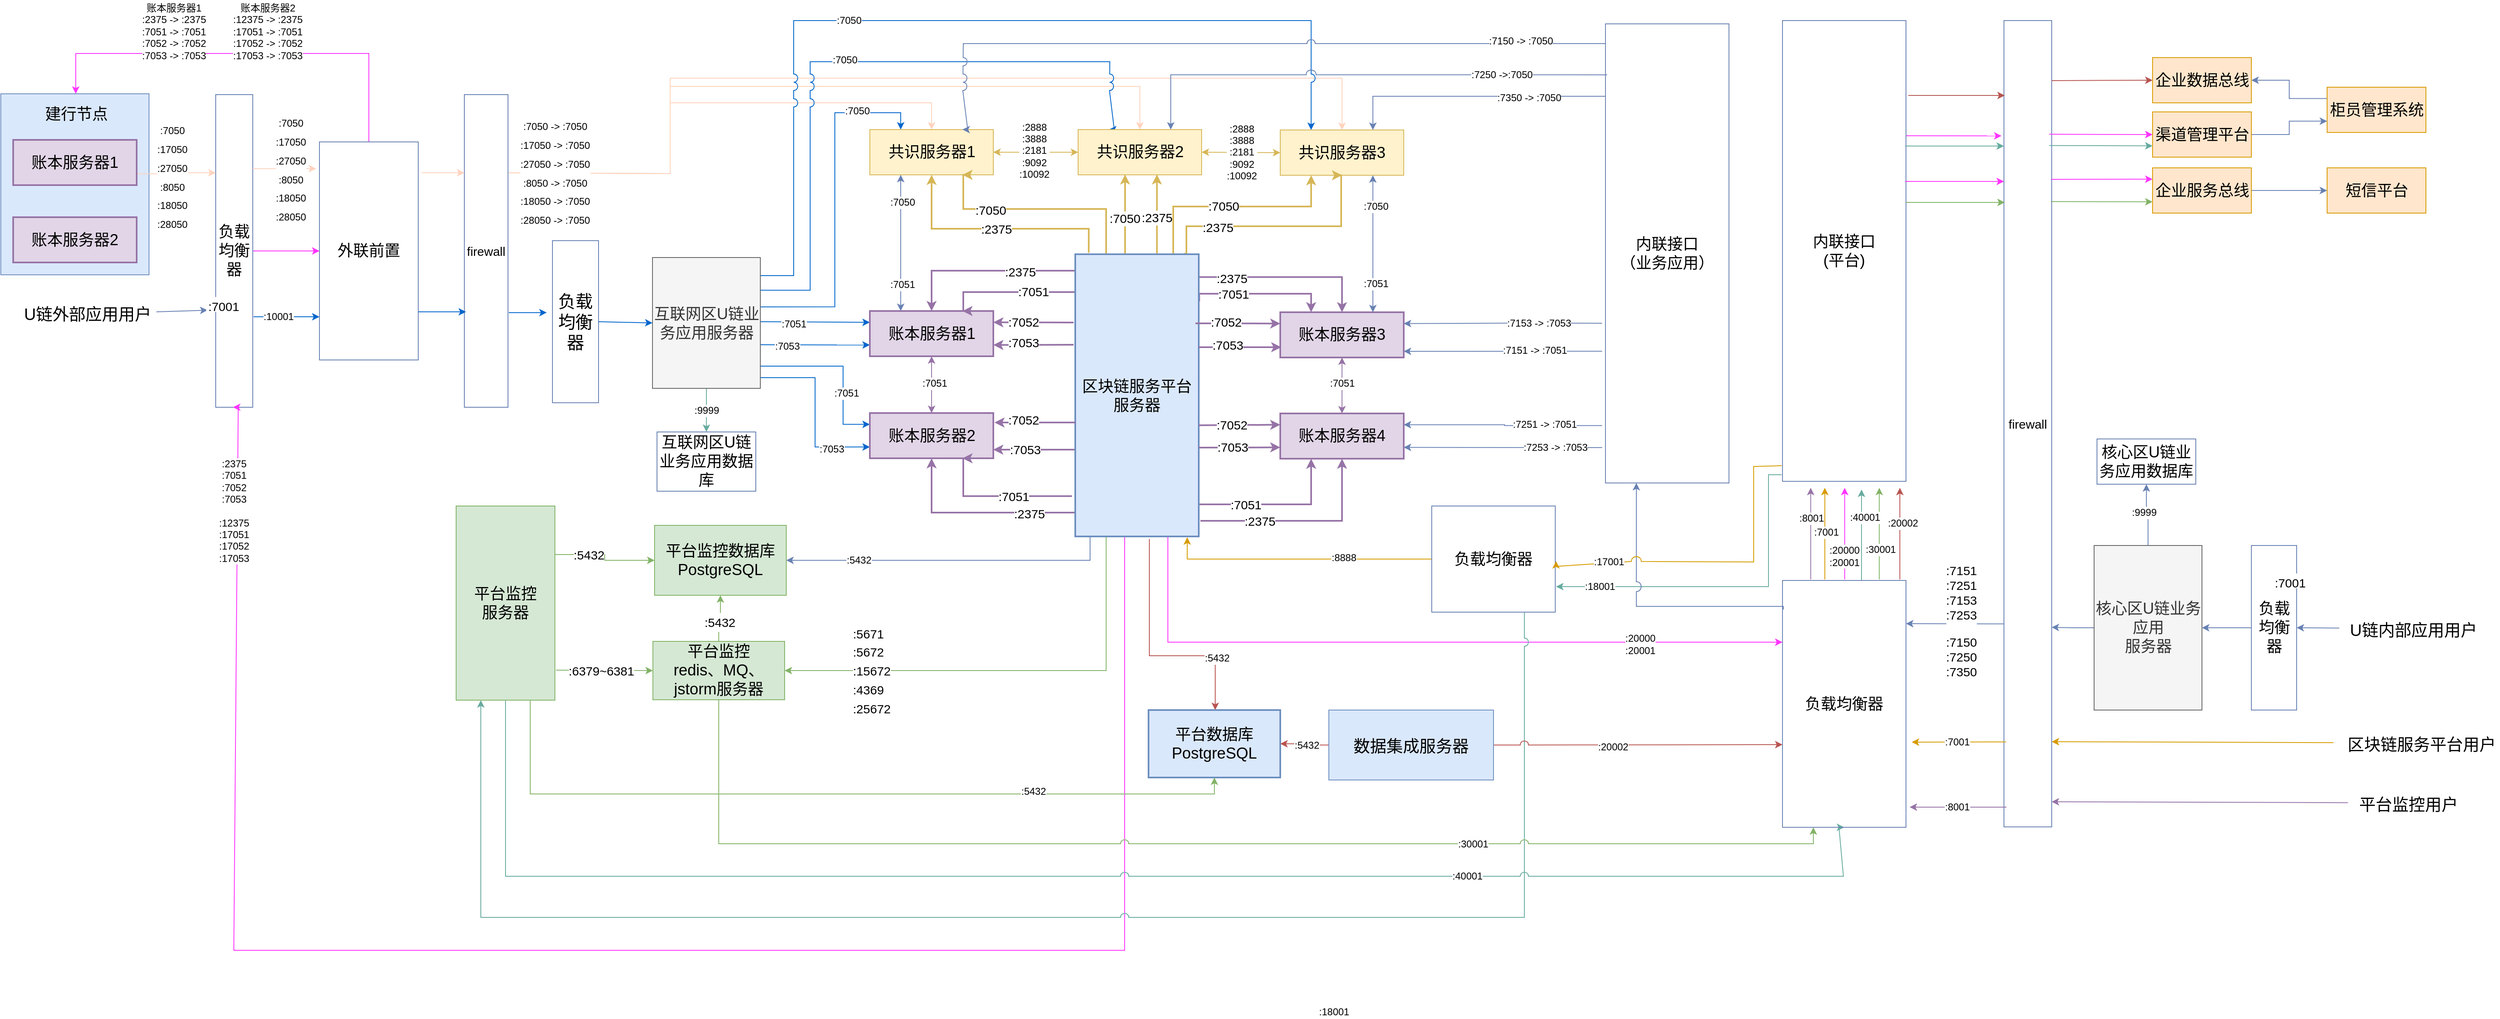 <mxfile version="12.1.7" type="github" pages="1">
  <diagram id="IZBP0mqrMQUnNwASLiVP" name="Page-1">
    <mxGraphModel dx="1553" dy="948" grid="0" gridSize="10" guides="1" tooltips="1" connect="1" arrows="1" fold="1" page="1" pageScale="1" pageWidth="30000" pageHeight="40000" math="0" shadow="0">
      <root>
        <mxCell id="0"/>
        <mxCell id="1" parent="0"/>
        <mxCell id="gY8Zco-nnhK0H6aGIAgo-136" value="负载均衡器" style="rounded=0;whiteSpace=wrap;html=1;labelBackgroundColor=none;strokeColor=#6881B3;fillColor=none;fontSize=21;align=center;" parent="1" vertex="1">
          <mxGeometry x="907" y="2427.5" width="56" height="197" as="geometry"/>
        </mxCell>
        <mxCell id="wNHHVUWYG327KDc-E-Of-187" style="edgeStyle=orthogonalEdgeStyle;rounded=0;jumpStyle=arc;jumpSize=10;orthogonalLoop=1;jettySize=auto;html=1;exitX=1;exitY=0.5;exitDx=0;exitDy=0;entryX=0;entryY=0.5;entryDx=0;entryDy=0;startArrow=none;startFill=0;startSize=6;endArrow=classic;endFill=1;endSize=6;strokeColor=#FF33FF;fontSize=19;" parent="1" source="gY8Zco-nnhK0H6aGIAgo-140" target="gY8Zco-nnhK0H6aGIAgo-143" edge="1">
          <mxGeometry relative="1" as="geometry"/>
        </mxCell>
        <mxCell id="gY8Zco-nnhK0H6aGIAgo-140" value="负载均衡器" style="rounded=0;whiteSpace=wrap;html=1;labelBackgroundColor=none;strokeColor=#6881B3;fillColor=none;fontSize=19;align=center;" parent="1" vertex="1">
          <mxGeometry x="498" y="2250" width="45" height="380" as="geometry"/>
        </mxCell>
        <mxCell id="gY8Zco-nnhK0H6aGIAgo-141" value="" style="endArrow=classic;html=1;strokeColor=#6881B3;fontSize=19;entryX=0.031;entryY=0.889;entryDx=0;entryDy=0;exitX=1.012;exitY=0.5;exitDx=0;exitDy=0;exitPerimeter=0;entryPerimeter=0;" parent="1" source="sTmjkf9wLWOesbdi5qTJ-50" target="gY8Zco-nnhK0H6aGIAgo-252" edge="1">
          <mxGeometry width="50" height="50" relative="1" as="geometry">
            <mxPoint x="443" y="2559.5" as="sourcePoint"/>
            <mxPoint x="426.5" y="2534.5" as="targetPoint"/>
          </mxGeometry>
        </mxCell>
        <mxCell id="wNHHVUWYG327KDc-E-Of-189" style="edgeStyle=orthogonalEdgeStyle;rounded=0;jumpStyle=arc;jumpSize=10;orthogonalLoop=1;jettySize=auto;html=1;exitX=0.5;exitY=0;exitDx=0;exitDy=0;entryX=0.5;entryY=0;entryDx=0;entryDy=0;startArrow=none;startFill=0;startSize=6;endArrow=classic;endFill=1;endSize=6;strokeColor=#FF33FF;fontSize=19;" parent="1" source="gY8Zco-nnhK0H6aGIAgo-143" target="wNHHVUWYG327KDc-E-Of-166" edge="1">
          <mxGeometry relative="1" as="geometry">
            <Array as="points">
              <mxPoint x="684" y="2200"/>
              <mxPoint x="328" y="2200"/>
            </Array>
          </mxGeometry>
        </mxCell>
        <mxCell id="gY8Zco-nnhK0H6aGIAgo-143" value="外联前置" style="rounded=0;whiteSpace=wrap;html=1;labelBackgroundColor=none;strokeColor=#6881B3;fillColor=none;fontSize=19;align=center;" parent="1" vertex="1">
          <mxGeometry x="624" y="2307.5" width="120" height="265" as="geometry"/>
        </mxCell>
        <mxCell id="wNHHVUWYG327KDc-E-Of-183" style="edgeStyle=orthogonalEdgeStyle;rounded=0;jumpStyle=arc;jumpSize=10;orthogonalLoop=1;jettySize=auto;html=1;exitX=1;exitY=0.25;exitDx=0;exitDy=0;entryX=0.5;entryY=0;entryDx=0;entryDy=0;startArrow=none;startFill=0;startSize=6;endArrow=classic;endFill=1;endSize=6;strokeColor=#FFD3BD;fontSize=19;" parent="1" source="gY8Zco-nnhK0H6aGIAgo-145" target="gY8Zco-nnhK0H6aGIAgo-166" edge="1">
          <mxGeometry relative="1" as="geometry">
            <Array as="points">
              <mxPoint x="1050" y="2346"/>
              <mxPoint x="1050" y="2230"/>
              <mxPoint x="1866" y="2230"/>
            </Array>
          </mxGeometry>
        </mxCell>
        <mxCell id="wNHHVUWYG327KDc-E-Of-184" style="edgeStyle=orthogonalEdgeStyle;rounded=0;jumpStyle=arc;jumpSize=10;orthogonalLoop=1;jettySize=auto;html=1;exitX=1;exitY=0.25;exitDx=0;exitDy=0;entryX=0.5;entryY=0;entryDx=0;entryDy=0;startArrow=none;startFill=0;startSize=6;endArrow=classic;endFill=1;endSize=6;strokeColor=#FFD3BD;fontSize=19;" parent="1" source="gY8Zco-nnhK0H6aGIAgo-145" target="gY8Zco-nnhK0H6aGIAgo-165" edge="1">
          <mxGeometry relative="1" as="geometry">
            <Array as="points">
              <mxPoint x="1050" y="2346"/>
              <mxPoint x="1050" y="2240"/>
              <mxPoint x="1620" y="2240"/>
            </Array>
          </mxGeometry>
        </mxCell>
        <mxCell id="wNHHVUWYG327KDc-E-Of-185" style="edgeStyle=orthogonalEdgeStyle;rounded=0;jumpStyle=arc;jumpSize=10;orthogonalLoop=1;jettySize=auto;html=1;exitX=1;exitY=0.25;exitDx=0;exitDy=0;entryX=0.5;entryY=0;entryDx=0;entryDy=0;startArrow=none;startFill=0;startSize=6;endArrow=classic;endFill=1;endSize=6;strokeColor=#FFD3BD;fontSize=19;" parent="1" source="gY8Zco-nnhK0H6aGIAgo-145" target="gY8Zco-nnhK0H6aGIAgo-164" edge="1">
          <mxGeometry relative="1" as="geometry">
            <Array as="points">
              <mxPoint x="1050" y="2346"/>
              <mxPoint x="1050" y="2260"/>
              <mxPoint x="1368" y="2260"/>
            </Array>
          </mxGeometry>
        </mxCell>
        <mxCell id="wNHHVUWYG327KDc-E-Of-186" value="&lt;span style=&quot;font-size: 12px&quot;&gt;:7050 -&amp;gt; :7050&lt;/span&gt;&lt;br style=&quot;font-size: 12px&quot;&gt;&lt;span style=&quot;font-size: 12px&quot;&gt;:17050 -&amp;gt; :7050&lt;/span&gt;&lt;br style=&quot;font-size: 12px&quot;&gt;&lt;span style=&quot;font-size: 12px&quot;&gt;:27050&amp;nbsp;&lt;/span&gt;&lt;span style=&quot;font-size: 12px&quot;&gt;-&amp;gt; :7050&lt;/span&gt;&lt;br style=&quot;font-size: 12px&quot;&gt;&lt;span style=&quot;font-size: 12px&quot;&gt;:8050&amp;nbsp;&lt;/span&gt;&lt;span style=&quot;font-size: 12px&quot;&gt;-&amp;gt; :7050&lt;/span&gt;&lt;br style=&quot;font-size: 12px&quot;&gt;&lt;span style=&quot;font-size: 12px&quot;&gt;:18050&amp;nbsp;&lt;/span&gt;&lt;span style=&quot;font-size: 12px&quot;&gt;-&amp;gt; :7050&lt;/span&gt;&lt;br style=&quot;font-size: 12px&quot;&gt;&lt;span style=&quot;font-size: 12px&quot;&gt;:28050&amp;nbsp;&lt;/span&gt;&lt;span style=&quot;font-size: 12px&quot;&gt;-&amp;gt; :7050&lt;/span&gt;" style="text;html=1;resizable=0;points=[];align=center;verticalAlign=middle;labelBackgroundColor=#ffffff;fontSize=19;" parent="wNHHVUWYG327KDc-E-Of-185" vertex="1" connectable="0">
          <mxGeometry x="-0.817" y="2" relative="1" as="geometry">
            <mxPoint as="offset"/>
          </mxGeometry>
        </mxCell>
        <mxCell id="gY8Zco-nnhK0H6aGIAgo-145" value="firewall" style="rounded=0;whiteSpace=wrap;html=1;labelBackgroundColor=none;strokeColor=#6881B3;fillColor=none;fontSize=15;align=center;" parent="1" vertex="1">
          <mxGeometry x="800" y="2250" width="53" height="380" as="geometry"/>
        </mxCell>
        <mxCell id="wNHHVUWYG327KDc-E-Of-141" style="edgeStyle=orthogonalEdgeStyle;rounded=0;jumpStyle=arc;jumpSize=10;orthogonalLoop=1;jettySize=auto;html=1;exitX=0.5;exitY=1;exitDx=0;exitDy=0;entryX=0.5;entryY=0;entryDx=0;entryDy=0;startArrow=none;startFill=0;endArrow=classic;endFill=1;strokeColor=#67AB9F;fontSize=12;" parent="1" source="gY8Zco-nnhK0H6aGIAgo-162" target="gY8Zco-nnhK0H6aGIAgo-163" edge="1">
          <mxGeometry relative="1" as="geometry"/>
        </mxCell>
        <mxCell id="wNHHVUWYG327KDc-E-Of-142" value=":9999" style="text;html=1;resizable=0;points=[];align=center;verticalAlign=middle;labelBackgroundColor=#ffffff;fontSize=12;" parent="wNHHVUWYG327KDc-E-Of-141" vertex="1" connectable="0">
          <mxGeometry relative="1" as="geometry">
            <mxPoint as="offset"/>
          </mxGeometry>
        </mxCell>
        <mxCell id="wNHHVUWYG327KDc-E-Of-143" style="edgeStyle=orthogonalEdgeStyle;rounded=0;jumpStyle=arc;jumpSize=10;orthogonalLoop=1;jettySize=auto;html=1;entryX=0.25;entryY=0;entryDx=0;entryDy=0;startArrow=none;startFill=0;endArrow=classic;endFill=1;strokeColor=#0066CC;fontSize=12;" parent="1" source="gY8Zco-nnhK0H6aGIAgo-162" target="gY8Zco-nnhK0H6aGIAgo-166" edge="1">
          <mxGeometry relative="1" as="geometry">
            <Array as="points">
              <mxPoint x="1200" y="2470"/>
              <mxPoint x="1200" y="2160"/>
              <mxPoint x="1828" y="2160"/>
            </Array>
          </mxGeometry>
        </mxCell>
        <mxCell id="wNHHVUWYG327KDc-E-Of-144" value=":7050" style="text;html=1;resizable=0;points=[];align=center;verticalAlign=middle;labelBackgroundColor=#ffffff;fontSize=12;" parent="wNHHVUWYG327KDc-E-Of-143" vertex="1" connectable="0">
          <mxGeometry x="-0.251" relative="1" as="geometry">
            <mxPoint x="1" as="offset"/>
          </mxGeometry>
        </mxCell>
        <mxCell id="wNHHVUWYG327KDc-E-Of-145" style="edgeStyle=orthogonalEdgeStyle;rounded=0;jumpStyle=arc;jumpSize=10;orthogonalLoop=1;jettySize=auto;html=1;exitX=1;exitY=0.25;exitDx=0;exitDy=0;entryX=0.25;entryY=0;entryDx=0;entryDy=0;startArrow=none;startFill=0;endArrow=classic;endFill=1;strokeColor=#0066CC;fontSize=12;" parent="1" source="gY8Zco-nnhK0H6aGIAgo-162" target="gY8Zco-nnhK0H6aGIAgo-165" edge="1">
          <mxGeometry relative="1" as="geometry">
            <Array as="points">
              <mxPoint x="1220" y="2488"/>
              <mxPoint x="1220" y="2210"/>
              <mxPoint x="1584" y="2210"/>
            </Array>
          </mxGeometry>
        </mxCell>
        <mxCell id="wNHHVUWYG327KDc-E-Of-146" value=":7050" style="text;html=1;resizable=0;points=[];align=center;verticalAlign=middle;labelBackgroundColor=#ffffff;fontSize=12;" parent="wNHHVUWYG327KDc-E-Of-145" vertex="1" connectable="0">
          <mxGeometry x="-0.031" y="2" relative="1" as="geometry">
            <mxPoint as="offset"/>
          </mxGeometry>
        </mxCell>
        <mxCell id="wNHHVUWYG327KDc-E-Of-147" style="edgeStyle=orthogonalEdgeStyle;rounded=0;jumpStyle=arc;jumpSize=10;orthogonalLoop=1;jettySize=auto;html=1;exitX=1.004;exitY=0.377;exitDx=0;exitDy=0;entryX=0.25;entryY=0;entryDx=0;entryDy=0;startArrow=none;startFill=0;endArrow=classic;endFill=1;strokeColor=#0066CC;fontSize=12;exitPerimeter=0;" parent="1" source="gY8Zco-nnhK0H6aGIAgo-162" target="gY8Zco-nnhK0H6aGIAgo-164" edge="1">
          <mxGeometry relative="1" as="geometry">
            <Array as="points">
              <mxPoint x="1250" y="2508"/>
              <mxPoint x="1250" y="2272"/>
              <mxPoint x="1330" y="2272"/>
            </Array>
          </mxGeometry>
        </mxCell>
        <mxCell id="wNHHVUWYG327KDc-E-Of-148" value=":7050" style="text;html=1;resizable=0;points=[];align=center;verticalAlign=middle;labelBackgroundColor=#ffffff;fontSize=12;" parent="wNHHVUWYG327KDc-E-Of-147" vertex="1" connectable="0">
          <mxGeometry x="0.653" y="2" relative="1" as="geometry">
            <mxPoint as="offset"/>
          </mxGeometry>
        </mxCell>
        <mxCell id="wNHHVUWYG327KDc-E-Of-149" style="edgeStyle=orthogonalEdgeStyle;rounded=0;jumpStyle=arc;jumpSize=10;orthogonalLoop=1;jettySize=auto;html=1;entryX=0;entryY=0.25;entryDx=0;entryDy=0;startArrow=none;startFill=0;endArrow=classic;endFill=1;strokeColor=#0066CC;fontSize=12;" parent="1" target="gY8Zco-nnhK0H6aGIAgo-167" edge="1">
          <mxGeometry relative="1" as="geometry">
            <mxPoint x="1160" y="2526" as="sourcePoint"/>
          </mxGeometry>
        </mxCell>
        <mxCell id="wNHHVUWYG327KDc-E-Of-151" value=":7051" style="text;html=1;resizable=0;points=[];align=center;verticalAlign=middle;labelBackgroundColor=#ffffff;fontSize=12;" parent="wNHHVUWYG327KDc-E-Of-149" vertex="1" connectable="0">
          <mxGeometry x="-0.394" y="-2" relative="1" as="geometry">
            <mxPoint as="offset"/>
          </mxGeometry>
        </mxCell>
        <mxCell id="wNHHVUWYG327KDc-E-Of-150" style="edgeStyle=orthogonalEdgeStyle;rounded=0;jumpStyle=arc;jumpSize=10;orthogonalLoop=1;jettySize=auto;html=1;entryX=0;entryY=0.75;entryDx=0;entryDy=0;startArrow=none;startFill=0;endArrow=classic;endFill=1;strokeColor=#0066CC;fontSize=12;" parent="1" target="gY8Zco-nnhK0H6aGIAgo-167" edge="1">
          <mxGeometry relative="1" as="geometry">
            <mxPoint x="1160" y="2554" as="sourcePoint"/>
          </mxGeometry>
        </mxCell>
        <mxCell id="wNHHVUWYG327KDc-E-Of-152" value=":7053" style="text;html=1;resizable=0;points=[];align=center;verticalAlign=middle;labelBackgroundColor=#ffffff;fontSize=12;" parent="wNHHVUWYG327KDc-E-Of-150" vertex="1" connectable="0">
          <mxGeometry x="-0.515" y="-2" relative="1" as="geometry">
            <mxPoint as="offset"/>
          </mxGeometry>
        </mxCell>
        <mxCell id="wNHHVUWYG327KDc-E-Of-154" style="edgeStyle=orthogonalEdgeStyle;rounded=0;jumpStyle=arc;jumpSize=10;orthogonalLoop=1;jettySize=auto;html=1;exitX=1.004;exitY=0.918;exitDx=0;exitDy=0;entryX=0;entryY=0.75;entryDx=0;entryDy=0;startArrow=none;startFill=0;endArrow=classic;endFill=1;strokeColor=#0066CC;fontSize=12;exitPerimeter=0;" parent="1" source="gY8Zco-nnhK0H6aGIAgo-162" target="gY8Zco-nnhK0H6aGIAgo-168" edge="1">
          <mxGeometry relative="1" as="geometry"/>
        </mxCell>
        <mxCell id="wNHHVUWYG327KDc-E-Of-157" value=":7053" style="text;html=1;resizable=0;points=[];align=center;verticalAlign=middle;labelBackgroundColor=#ffffff;fontSize=12;" parent="wNHHVUWYG327KDc-E-Of-154" vertex="1" connectable="0">
          <mxGeometry x="0.574" y="-2" relative="1" as="geometry">
            <mxPoint as="offset"/>
          </mxGeometry>
        </mxCell>
        <mxCell id="wNHHVUWYG327KDc-E-Of-155" style="edgeStyle=orthogonalEdgeStyle;rounded=0;jumpStyle=arc;jumpSize=10;orthogonalLoop=1;jettySize=auto;html=1;entryX=0;entryY=0.25;entryDx=0;entryDy=0;startArrow=none;startFill=0;endArrow=classic;endFill=1;strokeColor=#0066CC;fontSize=12;" parent="1" target="gY8Zco-nnhK0H6aGIAgo-168" edge="1">
          <mxGeometry relative="1" as="geometry">
            <mxPoint x="1160" y="2580" as="sourcePoint"/>
            <Array as="points">
              <mxPoint x="1260" y="2580"/>
              <mxPoint x="1260" y="2650"/>
            </Array>
          </mxGeometry>
        </mxCell>
        <mxCell id="wNHHVUWYG327KDc-E-Of-156" value=":7051" style="text;html=1;resizable=0;points=[];align=center;verticalAlign=middle;labelBackgroundColor=#ffffff;fontSize=12;" parent="wNHHVUWYG327KDc-E-Of-155" vertex="1" connectable="0">
          <mxGeometry x="-0.01" y="-32" relative="1" as="geometry">
            <mxPoint x="36" y="32" as="offset"/>
          </mxGeometry>
        </mxCell>
        <mxCell id="gY8Zco-nnhK0H6aGIAgo-162" value="互联网区U链业务应用服务器" style="rounded=0;whiteSpace=wrap;html=1;labelBackgroundColor=none;strokeColor=#666666;fillColor=#f5f5f5;fontSize=19;align=center;fontColor=#333333;" parent="1" vertex="1">
          <mxGeometry x="1028.5" y="2448" width="131" height="159" as="geometry"/>
        </mxCell>
        <mxCell id="gY8Zco-nnhK0H6aGIAgo-163" value="互联网区U链业务应用数据库" style="rounded=0;whiteSpace=wrap;html=1;labelBackgroundColor=none;strokeColor=#6881B3;fillColor=none;fontSize=19;align=center;" parent="1" vertex="1">
          <mxGeometry x="1034" y="2660" width="120" height="72" as="geometry"/>
        </mxCell>
        <mxCell id="gY8Zco-nnhK0H6aGIAgo-164" value="共识服务器1" style="rounded=0;whiteSpace=wrap;html=1;labelBackgroundColor=none;strokeColor=#d6b656;fillColor=#fff2cc;fontSize=19;align=center;" parent="1" vertex="1">
          <mxGeometry x="1292.5" y="2292.5" width="150" height="55" as="geometry"/>
        </mxCell>
        <mxCell id="gY8Zco-nnhK0H6aGIAgo-165" value="共识服务器2" style="rounded=0;whiteSpace=wrap;html=1;labelBackgroundColor=none;strokeColor=#d6b656;fillColor=#fff2cc;fontSize=19;align=center;" parent="1" vertex="1">
          <mxGeometry x="1545.5" y="2292.5" width="150" height="55" as="geometry"/>
        </mxCell>
        <mxCell id="gY8Zco-nnhK0H6aGIAgo-166" value="共识服务器3" style="rounded=0;whiteSpace=wrap;html=1;labelBackgroundColor=none;strokeColor=#d6b656;fillColor=#fff2cc;fontSize=19;align=center;" parent="1" vertex="1">
          <mxGeometry x="1791" y="2293" width="150" height="55" as="geometry"/>
        </mxCell>
        <mxCell id="gY8Zco-nnhK0H6aGIAgo-167" value="账本服务器1" style="rounded=0;whiteSpace=wrap;html=1;labelBackgroundColor=none;strokeColor=#9673a6;fillColor=#e1d5e7;fontSize=19;align=center;strokeWidth=2;" parent="1" vertex="1">
          <mxGeometry x="1292.5" y="2513" width="150" height="55" as="geometry"/>
        </mxCell>
        <mxCell id="gY8Zco-nnhK0H6aGIAgo-168" value="账本服务器2" style="rounded=0;whiteSpace=wrap;html=1;labelBackgroundColor=none;strokeColor=#9673a6;fillColor=#e1d5e7;fontSize=19;align=center;strokeWidth=2;" parent="1" vertex="1">
          <mxGeometry x="1292.5" y="2637" width="150" height="55" as="geometry"/>
        </mxCell>
        <mxCell id="gY8Zco-nnhK0H6aGIAgo-169" value="账本服务器3" style="rounded=0;whiteSpace=wrap;html=1;labelBackgroundColor=none;strokeColor=#9673a6;fillColor=#e1d5e7;fontSize=19;align=center;strokeWidth=2;" parent="1" vertex="1">
          <mxGeometry x="1791" y="2514.5" width="150" height="55" as="geometry"/>
        </mxCell>
        <mxCell id="gY8Zco-nnhK0H6aGIAgo-170" value="账本服务器4" style="rounded=0;whiteSpace=wrap;html=1;labelBackgroundColor=none;strokeColor=#9673a6;fillColor=#e1d5e7;fontSize=19;align=center;strokeWidth=2;" parent="1" vertex="1">
          <mxGeometry x="1791" y="2637.5" width="150" height="55" as="geometry"/>
        </mxCell>
        <mxCell id="gY8Zco-nnhK0H6aGIAgo-171" style="edgeStyle=orthogonalEdgeStyle;rounded=0;orthogonalLoop=1;jettySize=auto;html=1;entryX=0.5;entryY=0;entryDx=0;entryDy=0;strokeColor=#9673a6;fontSize=15;strokeWidth=2;fillColor=#e1d5e7;" parent="1" source="gY8Zco-nnhK0H6aGIAgo-204" target="gY8Zco-nnhK0H6aGIAgo-167" edge="1">
          <mxGeometry relative="1" as="geometry">
            <mxPoint x="1541" y="2488" as="sourcePoint"/>
            <Array as="points">
              <mxPoint x="1368" y="2464"/>
            </Array>
          </mxGeometry>
        </mxCell>
        <mxCell id="gY8Zco-nnhK0H6aGIAgo-172" value=":2375" style="text;html=1;resizable=0;points=[];align=center;verticalAlign=middle;labelBackgroundColor=#ffffff;fontSize=15;" parent="gY8Zco-nnhK0H6aGIAgo-171" vertex="1" connectable="0">
          <mxGeometry x="-0.169" y="-1" relative="1" as="geometry">
            <mxPoint x="25.5" y="1.5" as="offset"/>
          </mxGeometry>
        </mxCell>
        <mxCell id="gY8Zco-nnhK0H6aGIAgo-173" style="edgeStyle=orthogonalEdgeStyle;rounded=0;orthogonalLoop=1;jettySize=auto;html=1;exitX=0.004;exitY=0.191;exitDx=0;exitDy=0;entryX=0.75;entryY=0;entryDx=0;entryDy=0;strokeColor=#9673a6;fontSize=15;exitPerimeter=0;strokeWidth=2;fillColor=#e1d5e7;" parent="1" source="gY8Zco-nnhK0H6aGIAgo-204" target="gY8Zco-nnhK0H6aGIAgo-167" edge="1">
          <mxGeometry relative="1" as="geometry">
            <Array as="points">
              <mxPoint x="1542" y="2490"/>
              <mxPoint x="1406" y="2490"/>
            </Array>
          </mxGeometry>
        </mxCell>
        <mxCell id="gY8Zco-nnhK0H6aGIAgo-174" value=":7051" style="text;html=1;resizable=0;points=[];align=center;verticalAlign=middle;labelBackgroundColor=#ffffff;fontSize=15;" parent="gY8Zco-nnhK0H6aGIAgo-173" vertex="1" connectable="0">
          <mxGeometry x="-0.207" y="-1" relative="1" as="geometry">
            <mxPoint as="offset"/>
          </mxGeometry>
        </mxCell>
        <mxCell id="gY8Zco-nnhK0H6aGIAgo-175" style="edgeStyle=orthogonalEdgeStyle;rounded=0;orthogonalLoop=1;jettySize=auto;html=1;entryX=0.5;entryY=1;entryDx=0;entryDy=0;strokeColor=#9673a6;fontSize=15;exitX=0.004;exitY=0.939;exitDx=0;exitDy=0;exitPerimeter=0;strokeWidth=2;fillColor=#e1d5e7;" parent="1" source="gY8Zco-nnhK0H6aGIAgo-204" target="gY8Zco-nnhK0H6aGIAgo-168" edge="1">
          <mxGeometry relative="1" as="geometry">
            <Array as="points">
              <mxPoint x="1542" y="2758"/>
              <mxPoint x="1368" y="2758"/>
            </Array>
          </mxGeometry>
        </mxCell>
        <mxCell id="gY8Zco-nnhK0H6aGIAgo-176" value=":2375" style="text;html=1;resizable=0;points=[];align=center;verticalAlign=middle;labelBackgroundColor=#ffffff;fontSize=15;" parent="gY8Zco-nnhK0H6aGIAgo-175" vertex="1" connectable="0">
          <mxGeometry x="-0.401" y="1" relative="1" as="geometry">
            <mxPoint x="10" as="offset"/>
          </mxGeometry>
        </mxCell>
        <mxCell id="gY8Zco-nnhK0H6aGIAgo-177" style="edgeStyle=orthogonalEdgeStyle;rounded=0;orthogonalLoop=1;jettySize=auto;html=1;entryX=0.75;entryY=1;entryDx=0;entryDy=0;strokeColor=#9673a6;fontSize=15;strokeWidth=2;exitX=-0.027;exitY=0.857;exitDx=0;exitDy=0;exitPerimeter=0;fillColor=#e1d5e7;" parent="1" source="gY8Zco-nnhK0H6aGIAgo-204" target="gY8Zco-nnhK0H6aGIAgo-168" edge="1">
          <mxGeometry relative="1" as="geometry">
            <mxPoint x="1541" y="2706" as="sourcePoint"/>
            <Array as="points">
              <mxPoint x="1406" y="2738"/>
            </Array>
          </mxGeometry>
        </mxCell>
        <mxCell id="gY8Zco-nnhK0H6aGIAgo-178" value=":7051" style="text;html=1;resizable=0;points=[];align=center;verticalAlign=middle;labelBackgroundColor=#ffffff;fontSize=15;" parent="gY8Zco-nnhK0H6aGIAgo-177" vertex="1" connectable="0">
          <mxGeometry x="-0.136" relative="1" as="geometry">
            <mxPoint x="6" as="offset"/>
          </mxGeometry>
        </mxCell>
        <mxCell id="gY8Zco-nnhK0H6aGIAgo-179" style="edgeStyle=orthogonalEdgeStyle;rounded=0;orthogonalLoop=1;jettySize=auto;html=1;exitX=0.994;exitY=0.081;exitDx=0;exitDy=0;entryX=0.5;entryY=0;entryDx=0;entryDy=0;strokeColor=#9673a6;fontSize=15;exitPerimeter=0;strokeWidth=2;fillColor=#e1d5e7;" parent="1" source="gY8Zco-nnhK0H6aGIAgo-204" target="gY8Zco-nnhK0H6aGIAgo-169" edge="1">
          <mxGeometry relative="1" as="geometry">
            <Array as="points">
              <mxPoint x="1866" y="2472"/>
            </Array>
          </mxGeometry>
        </mxCell>
        <mxCell id="gY8Zco-nnhK0H6aGIAgo-180" value=":2375" style="text;html=1;resizable=0;points=[];align=center;verticalAlign=middle;labelBackgroundColor=#ffffff;fontSize=15;" parent="gY8Zco-nnhK0H6aGIAgo-179" vertex="1" connectable="0">
          <mxGeometry x="-0.615" y="-1" relative="1" as="geometry">
            <mxPoint x="-1.5" y="-0.5" as="offset"/>
          </mxGeometry>
        </mxCell>
        <mxCell id="gY8Zco-nnhK0H6aGIAgo-181" style="edgeStyle=orthogonalEdgeStyle;rounded=0;orthogonalLoop=1;jettySize=auto;html=1;exitX=1.004;exitY=0.167;exitDx=0;exitDy=0;entryX=0.25;entryY=0;entryDx=0;entryDy=0;strokeColor=#9673a6;fontSize=15;exitPerimeter=0;strokeWidth=2;fillColor=#e1d5e7;" parent="1" source="gY8Zco-nnhK0H6aGIAgo-204" target="gY8Zco-nnhK0H6aGIAgo-169" edge="1">
          <mxGeometry relative="1" as="geometry">
            <Array as="points">
              <mxPoint x="1692" y="2492"/>
              <mxPoint x="1828" y="2492"/>
            </Array>
          </mxGeometry>
        </mxCell>
        <mxCell id="gY8Zco-nnhK0H6aGIAgo-182" value=":7051" style="text;html=1;resizable=0;points=[];align=center;verticalAlign=middle;labelBackgroundColor=#ffffff;fontSize=15;" parent="gY8Zco-nnhK0H6aGIAgo-181" vertex="1" connectable="0">
          <mxGeometry x="-0.583" relative="1" as="geometry">
            <mxPoint x="15.5" as="offset"/>
          </mxGeometry>
        </mxCell>
        <mxCell id="gY8Zco-nnhK0H6aGIAgo-183" style="edgeStyle=orthogonalEdgeStyle;rounded=0;orthogonalLoop=1;jettySize=auto;html=1;entryX=0.5;entryY=1;entryDx=0;entryDy=0;strokeColor=#9673a6;fontSize=15;strokeWidth=2;fillColor=#e1d5e7;" parent="1" target="gY8Zco-nnhK0H6aGIAgo-170" edge="1">
          <mxGeometry relative="1" as="geometry">
            <Array as="points">
              <mxPoint x="1694" y="2768"/>
              <mxPoint x="1866" y="2768"/>
            </Array>
            <mxPoint x="1694" y="2768" as="sourcePoint"/>
          </mxGeometry>
        </mxCell>
        <mxCell id="gY8Zco-nnhK0H6aGIAgo-184" value=":2375" style="text;html=1;resizable=0;points=[];align=center;verticalAlign=middle;labelBackgroundColor=#ffffff;fontSize=15;" parent="gY8Zco-nnhK0H6aGIAgo-183" vertex="1" connectable="0">
          <mxGeometry x="-0.656" relative="1" as="geometry">
            <mxPoint x="29" as="offset"/>
          </mxGeometry>
        </mxCell>
        <mxCell id="gY8Zco-nnhK0H6aGIAgo-185" style="edgeStyle=orthogonalEdgeStyle;rounded=0;orthogonalLoop=1;jettySize=auto;html=1;entryX=0.25;entryY=1;entryDx=0;entryDy=0;strokeColor=#9673a6;fontSize=15;strokeWidth=2;exitX=0.987;exitY=0.892;exitDx=0;exitDy=0;exitPerimeter=0;fillColor=#e1d5e7;" parent="1" source="gY8Zco-nnhK0H6aGIAgo-204" target="gY8Zco-nnhK0H6aGIAgo-170" edge="1">
          <mxGeometry relative="1" as="geometry">
            <Array as="points">
              <mxPoint x="1688" y="2750"/>
              <mxPoint x="1688" y="2748"/>
              <mxPoint x="1828" y="2748"/>
            </Array>
            <mxPoint x="1688" y="2714" as="sourcePoint"/>
          </mxGeometry>
        </mxCell>
        <mxCell id="gY8Zco-nnhK0H6aGIAgo-186" value=":7051" style="text;html=1;resizable=0;points=[];align=center;verticalAlign=middle;labelBackgroundColor=#ffffff;fontSize=15;" parent="gY8Zco-nnhK0H6aGIAgo-185" vertex="1" connectable="0">
          <mxGeometry x="-0.63" relative="1" as="geometry">
            <mxPoint x="28" as="offset"/>
          </mxGeometry>
        </mxCell>
        <mxCell id="gY8Zco-nnhK0H6aGIAgo-187" style="edgeStyle=orthogonalEdgeStyle;rounded=0;orthogonalLoop=1;jettySize=auto;html=1;exitX=0.109;exitY=-0.005;exitDx=0;exitDy=0;entryX=0.5;entryY=1;entryDx=0;entryDy=0;strokeColor=#d6b656;fontSize=15;exitPerimeter=0;strokeWidth=2;fillColor=#fff2cc;" parent="1" source="gY8Zco-nnhK0H6aGIAgo-204" target="gY8Zco-nnhK0H6aGIAgo-164" edge="1">
          <mxGeometry relative="1" as="geometry">
            <Array as="points">
              <mxPoint x="1558" y="2413"/>
              <mxPoint x="1368" y="2413"/>
            </Array>
          </mxGeometry>
        </mxCell>
        <mxCell id="gY8Zco-nnhK0H6aGIAgo-188" value=":2375" style="text;html=1;resizable=0;points=[];align=center;verticalAlign=middle;labelBackgroundColor=#ffffff;fontSize=15;" parent="gY8Zco-nnhK0H6aGIAgo-187" vertex="1" connectable="0">
          <mxGeometry x="-0.005" relative="1" as="geometry">
            <mxPoint as="offset"/>
          </mxGeometry>
        </mxCell>
        <mxCell id="gY8Zco-nnhK0H6aGIAgo-189" style="edgeStyle=orthogonalEdgeStyle;rounded=0;orthogonalLoop=1;jettySize=auto;html=1;exitX=0.25;exitY=0;exitDx=0;exitDy=0;entryX=0.75;entryY=1;entryDx=0;entryDy=0;strokeColor=#d6b656;fontSize=15;strokeWidth=2;fillColor=#fff2cc;" parent="1" source="gY8Zco-nnhK0H6aGIAgo-204" target="gY8Zco-nnhK0H6aGIAgo-164" edge="1">
          <mxGeometry relative="1" as="geometry">
            <Array as="points">
              <mxPoint x="1580" y="2389"/>
              <mxPoint x="1406" y="2389"/>
            </Array>
          </mxGeometry>
        </mxCell>
        <mxCell id="gY8Zco-nnhK0H6aGIAgo-190" value=":7050" style="text;html=1;resizable=0;points=[];align=center;verticalAlign=middle;labelBackgroundColor=#ffffff;fontSize=15;" parent="gY8Zco-nnhK0H6aGIAgo-189" vertex="1" connectable="0">
          <mxGeometry x="0.441" y="1" relative="1" as="geometry">
            <mxPoint as="offset"/>
          </mxGeometry>
        </mxCell>
        <mxCell id="gY8Zco-nnhK0H6aGIAgo-191" style="edgeStyle=orthogonalEdgeStyle;rounded=0;orthogonalLoop=1;jettySize=auto;html=1;exitX=0.5;exitY=0;exitDx=0;exitDy=0;entryX=0.38;entryY=0.991;entryDx=0;entryDy=0;entryPerimeter=0;strokeColor=#d6b656;fontSize=15;strokeWidth=2;fillColor=#fff2cc;" parent="1" source="gY8Zco-nnhK0H6aGIAgo-204" target="gY8Zco-nnhK0H6aGIAgo-165" edge="1">
          <mxGeometry relative="1" as="geometry">
            <Array as="points">
              <mxPoint x="1603" y="2464"/>
            </Array>
          </mxGeometry>
        </mxCell>
        <mxCell id="gY8Zco-nnhK0H6aGIAgo-192" value=":7050" style="text;html=1;resizable=0;points=[];align=center;verticalAlign=middle;labelBackgroundColor=#ffffff;fontSize=15;" parent="gY8Zco-nnhK0H6aGIAgo-191" vertex="1" connectable="0">
          <mxGeometry x="0.304" y="1" relative="1" as="geometry">
            <mxPoint as="offset"/>
          </mxGeometry>
        </mxCell>
        <mxCell id="gY8Zco-nnhK0H6aGIAgo-193" style="edgeStyle=orthogonalEdgeStyle;rounded=0;orthogonalLoop=1;jettySize=auto;html=1;exitX=0.5;exitY=0;exitDx=0;exitDy=0;entryX=0.638;entryY=0.991;entryDx=0;entryDy=0;entryPerimeter=0;strokeColor=#d6b656;fontSize=15;strokeWidth=2;fillColor=#fff2cc;" parent="1" source="gY8Zco-nnhK0H6aGIAgo-204" target="gY8Zco-nnhK0H6aGIAgo-165" edge="1">
          <mxGeometry relative="1" as="geometry">
            <Array as="points">
              <mxPoint x="1641" y="2464"/>
            </Array>
          </mxGeometry>
        </mxCell>
        <mxCell id="gY8Zco-nnhK0H6aGIAgo-194" value=":2375" style="text;html=1;resizable=0;points=[];align=center;verticalAlign=middle;labelBackgroundColor=#ffffff;fontSize=15;" parent="gY8Zco-nnhK0H6aGIAgo-193" vertex="1" connectable="0">
          <mxGeometry x="0.333" relative="1" as="geometry">
            <mxPoint y="-2" as="offset"/>
          </mxGeometry>
        </mxCell>
        <mxCell id="gY8Zco-nnhK0H6aGIAgo-195" style="edgeStyle=orthogonalEdgeStyle;rounded=0;orthogonalLoop=1;jettySize=auto;html=1;exitX=0.89;exitY=-0.005;exitDx=0;exitDy=0;entryX=0.5;entryY=1;entryDx=0;entryDy=0;strokeColor=#d6b656;fontSize=15;exitPerimeter=0;strokeWidth=2;fillColor=#fff2cc;" parent="1" source="gY8Zco-nnhK0H6aGIAgo-204" target="gY8Zco-nnhK0H6aGIAgo-166" edge="1">
          <mxGeometry relative="1" as="geometry">
            <Array as="points">
              <mxPoint x="1675" y="2464"/>
              <mxPoint x="1677" y="2464"/>
              <mxPoint x="1677" y="2410"/>
              <mxPoint x="1865" y="2410"/>
            </Array>
          </mxGeometry>
        </mxCell>
        <mxCell id="gY8Zco-nnhK0H6aGIAgo-196" value=":2375" style="text;html=1;resizable=0;points=[];align=center;verticalAlign=middle;labelBackgroundColor=#ffffff;fontSize=15;" parent="gY8Zco-nnhK0H6aGIAgo-195" vertex="1" connectable="0">
          <mxGeometry x="-0.33" y="-1" relative="1" as="geometry">
            <mxPoint x="5" as="offset"/>
          </mxGeometry>
        </mxCell>
        <mxCell id="gY8Zco-nnhK0H6aGIAgo-197" style="edgeStyle=orthogonalEdgeStyle;rounded=0;orthogonalLoop=1;jettySize=auto;html=1;exitX=0.75;exitY=0;exitDx=0;exitDy=0;entryX=0.25;entryY=1;entryDx=0;entryDy=0;strokeColor=#d6b656;fontSize=15;strokeWidth=2;fillColor=#fff2cc;" parent="1" source="gY8Zco-nnhK0H6aGIAgo-204" target="gY8Zco-nnhK0H6aGIAgo-166" edge="1">
          <mxGeometry relative="1" as="geometry">
            <Array as="points">
              <mxPoint x="1661" y="2464"/>
              <mxPoint x="1661" y="2386"/>
              <mxPoint x="1828" y="2386"/>
            </Array>
          </mxGeometry>
        </mxCell>
        <mxCell id="gY8Zco-nnhK0H6aGIAgo-198" value=":7050" style="text;html=1;resizable=0;points=[];align=center;verticalAlign=middle;labelBackgroundColor=#ffffff;fontSize=15;" parent="gY8Zco-nnhK0H6aGIAgo-197" vertex="1" connectable="0">
          <mxGeometry x="0.064" y="1" relative="1" as="geometry">
            <mxPoint as="offset"/>
          </mxGeometry>
        </mxCell>
        <mxCell id="z6z0s-MIZYobqjLazBSK-6" style="edgeStyle=orthogonalEdgeStyle;rounded=0;orthogonalLoop=1;jettySize=auto;html=1;exitX=0.25;exitY=1;exitDx=0;exitDy=0;entryX=1;entryY=0.5;entryDx=0;entryDy=0;fontSize=19;fillColor=#d5e8d4;strokeColor=#82b366;" parent="1" source="gY8Zco-nnhK0H6aGIAgo-204" target="z6z0s-MIZYobqjLazBSK-1" edge="1">
          <mxGeometry relative="1" as="geometry">
            <Array as="points">
              <mxPoint x="1580" y="2950"/>
            </Array>
          </mxGeometry>
        </mxCell>
        <mxCell id="z6z0s-MIZYobqjLazBSK-8" value="&lt;span style=&quot;font-size: 15px&quot;&gt;:5671&lt;br&gt;:5672&lt;br&gt;:15672&lt;br&gt;:4369&lt;br&gt;:25672&lt;br&gt;&lt;/span&gt;" style="text;html=1;resizable=0;points=[];align=left;verticalAlign=middle;labelBackgroundColor=#ffffff;fontSize=19;" parent="z6z0s-MIZYobqjLazBSK-6" vertex="1" connectable="0">
          <mxGeometry x="0.707" y="-1" relative="1" as="geometry">
            <mxPoint y="1" as="offset"/>
          </mxGeometry>
        </mxCell>
        <mxCell id="wNHHVUWYG327KDc-E-Of-117" style="edgeStyle=orthogonalEdgeStyle;rounded=0;orthogonalLoop=1;jettySize=auto;html=1;exitX=0.12;exitY=1.003;exitDx=0;exitDy=0;entryX=1;entryY=0.5;entryDx=0;entryDy=0;startArrow=none;startFill=0;endArrow=classic;endFill=1;strokeColor=#6881B3;exitPerimeter=0;" parent="1" source="gY8Zco-nnhK0H6aGIAgo-204" target="z6z0s-MIZYobqjLazBSK-3" edge="1">
          <mxGeometry relative="1" as="geometry"/>
        </mxCell>
        <mxCell id="wNHHVUWYG327KDc-E-Of-118" value=":5432" style="text;html=1;resizable=0;points=[];align=center;verticalAlign=middle;labelBackgroundColor=#ffffff;" parent="wNHHVUWYG327KDc-E-Of-117" vertex="1" connectable="0">
          <mxGeometry x="0.556" relative="1" as="geometry">
            <mxPoint as="offset"/>
          </mxGeometry>
        </mxCell>
        <mxCell id="wNHHVUWYG327KDc-E-Of-124" style="edgeStyle=orthogonalEdgeStyle;rounded=0;jumpStyle=arc;jumpSize=10;orthogonalLoop=1;jettySize=auto;html=1;exitX=0.6;exitY=1.009;exitDx=0;exitDy=0;startArrow=none;startFill=0;endArrow=classic;endFill=1;strokeColor=#b85450;fontSize=12;fillColor=#f8cecc;exitPerimeter=0;" parent="1" source="gY8Zco-nnhK0H6aGIAgo-204" target="gY8Zco-nnhK0H6aGIAgo-221" edge="1">
          <mxGeometry relative="1" as="geometry">
            <Array as="points">
              <mxPoint x="1632" y="2932"/>
              <mxPoint x="1712" y="2932"/>
            </Array>
          </mxGeometry>
        </mxCell>
        <mxCell id="wNHHVUWYG327KDc-E-Of-125" value=":5432" style="text;html=1;resizable=0;points=[];align=center;verticalAlign=middle;labelBackgroundColor=#ffffff;fontSize=12;" parent="wNHHVUWYG327KDc-E-Of-124" vertex="1" connectable="0">
          <mxGeometry x="0.562" y="2" relative="1" as="geometry">
            <mxPoint as="offset"/>
          </mxGeometry>
        </mxCell>
        <mxCell id="wNHHVUWYG327KDc-E-Of-168" style="edgeStyle=orthogonalEdgeStyle;rounded=0;jumpStyle=arc;jumpSize=10;orthogonalLoop=1;jettySize=auto;html=1;entryX=0.5;entryY=1;entryDx=0;entryDy=0;startArrow=none;startFill=0;endArrow=classic;endFill=1;strokeColor=#FF33FF;fontSize=19;" parent="1" edge="1">
          <mxGeometry relative="1" as="geometry">
            <mxPoint x="1602" y="2788" as="sourcePoint"/>
            <mxPoint x="519" y="2630" as="targetPoint"/>
            <Array as="points">
              <mxPoint x="1602" y="3290"/>
              <mxPoint x="520" y="3290"/>
            </Array>
          </mxGeometry>
        </mxCell>
        <mxCell id="wNHHVUWYG327KDc-E-Of-190" value=":2375&lt;br&gt;:7051&lt;br&gt;:7052&lt;br&gt;:7053&lt;br&gt;&lt;br&gt;:12375&lt;br&gt;:17051&lt;br&gt;:17052&lt;br&gt;:17053" style="text;html=1;resizable=0;points=[];align=center;verticalAlign=middle;labelBackgroundColor=#ffffff;fontSize=12;" parent="wNHHVUWYG327KDc-E-Of-168" vertex="1" connectable="0">
          <mxGeometry x="0.887" relative="1" as="geometry">
            <mxPoint as="offset"/>
          </mxGeometry>
        </mxCell>
        <mxCell id="wNHHVUWYG327KDc-E-Of-194" style="edgeStyle=orthogonalEdgeStyle;rounded=0;jumpStyle=arc;jumpSize=10;orthogonalLoop=1;jettySize=auto;html=1;exitX=0.75;exitY=1;exitDx=0;exitDy=0;entryX=0;entryY=0.25;entryDx=0;entryDy=0;startArrow=none;startFill=0;startSize=6;endArrow=classic;endFill=1;endSize=6;strokeColor=#FF33FF;fontSize=12;" parent="1" source="gY8Zco-nnhK0H6aGIAgo-204" target="wNHHVUWYG327KDc-E-Of-26" edge="1">
          <mxGeometry relative="1" as="geometry">
            <Array as="points">
              <mxPoint x="1654" y="2916"/>
            </Array>
          </mxGeometry>
        </mxCell>
        <mxCell id="wNHHVUWYG327KDc-E-Of-196" value=":20000&lt;br&gt;:20001" style="text;html=1;resizable=0;points=[];align=center;verticalAlign=middle;labelBackgroundColor=#ffffff;fontSize=12;" parent="wNHHVUWYG327KDc-E-Of-194" vertex="1" connectable="0">
          <mxGeometry x="0.605" y="-2" relative="1" as="geometry">
            <mxPoint as="offset"/>
          </mxGeometry>
        </mxCell>
        <mxCell id="gY8Zco-nnhK0H6aGIAgo-204" value="区块链服务平台服务器" style="rounded=0;whiteSpace=wrap;html=1;labelBackgroundColor=none;strokeColor=#6c8ebf;fillColor=#dae8fc;fontSize=19;align=center;strokeWidth=2;snapToPoint=0;arcSize=12;" parent="1" vertex="1">
          <mxGeometry x="1542" y="2444" width="150" height="343" as="geometry"/>
        </mxCell>
        <mxCell id="gY8Zco-nnhK0H6aGIAgo-205" value="" style="endArrow=classic;html=1;strokeColor=#9673a6;fontSize=15;entryX=1;entryY=0.25;entryDx=0;entryDy=0;strokeWidth=2;fillColor=#e1d5e7;" parent="1" target="gY8Zco-nnhK0H6aGIAgo-167" edge="1">
          <mxGeometry width="50" height="50" relative="1" as="geometry">
            <mxPoint x="1540" y="2527" as="sourcePoint"/>
            <mxPoint x="1528" y="2575" as="targetPoint"/>
          </mxGeometry>
        </mxCell>
        <mxCell id="gY8Zco-nnhK0H6aGIAgo-206" value=":7052" style="text;html=1;resizable=0;points=[];align=center;verticalAlign=middle;labelBackgroundColor=#ffffff;fontSize=15;" parent="gY8Zco-nnhK0H6aGIAgo-205" vertex="1" connectable="0">
          <mxGeometry x="0.361" y="-1" relative="1" as="geometry">
            <mxPoint x="5" as="offset"/>
          </mxGeometry>
        </mxCell>
        <mxCell id="gY8Zco-nnhK0H6aGIAgo-207" value="" style="endArrow=classic;html=1;strokeColor=#9673a6;fontSize=15;entryX=1;entryY=0.75;entryDx=0;entryDy=0;strokeWidth=2;fillColor=#e1d5e7;" parent="1" target="gY8Zco-nnhK0H6aGIAgo-167" edge="1">
          <mxGeometry width="50" height="50" relative="1" as="geometry">
            <mxPoint x="1540" y="2554" as="sourcePoint"/>
            <mxPoint x="1528" y="2621" as="targetPoint"/>
          </mxGeometry>
        </mxCell>
        <mxCell id="gY8Zco-nnhK0H6aGIAgo-208" value=":7053" style="text;html=1;resizable=0;points=[];align=center;verticalAlign=middle;labelBackgroundColor=#ffffff;fontSize=15;" parent="gY8Zco-nnhK0H6aGIAgo-207" vertex="1" connectable="0">
          <mxGeometry x="0.281" y="-3" relative="1" as="geometry">
            <mxPoint x="1" as="offset"/>
          </mxGeometry>
        </mxCell>
        <mxCell id="gY8Zco-nnhK0H6aGIAgo-209" value="" style="endArrow=classic;html=1;strokeColor=#9673a6;fontSize=15;entryX=1;entryY=0.25;entryDx=0;entryDy=0;exitX=-0.006;exitY=0.365;exitDx=0;exitDy=0;exitPerimeter=0;strokeWidth=2;fillColor=#e1d5e7;" parent="1" edge="1">
          <mxGeometry width="50" height="50" relative="1" as="geometry">
            <mxPoint x="1542.5" y="2648.5" as="sourcePoint"/>
            <mxPoint x="1443.9" y="2648.555" as="targetPoint"/>
          </mxGeometry>
        </mxCell>
        <mxCell id="gY8Zco-nnhK0H6aGIAgo-210" value=":7052" style="text;html=1;resizable=0;points=[];align=center;verticalAlign=middle;labelBackgroundColor=#ffffff;fontSize=15;" parent="gY8Zco-nnhK0H6aGIAgo-209" vertex="1" connectable="0">
          <mxGeometry x="0.389" y="-4" relative="1" as="geometry">
            <mxPoint x="5" as="offset"/>
          </mxGeometry>
        </mxCell>
        <mxCell id="gY8Zco-nnhK0H6aGIAgo-211" value="" style="endArrow=classic;html=1;strokeColor=#9673a6;fontSize=15;entryX=1;entryY=0.25;entryDx=0;entryDy=0;exitX=-0.006;exitY=0.365;exitDx=0;exitDy=0;exitPerimeter=0;strokeWidth=2;fillColor=#e1d5e7;" parent="1" edge="1">
          <mxGeometry width="50" height="50" relative="1" as="geometry">
            <mxPoint x="1541" y="2681.5" as="sourcePoint"/>
            <mxPoint x="1442.4" y="2681.555" as="targetPoint"/>
          </mxGeometry>
        </mxCell>
        <mxCell id="gY8Zco-nnhK0H6aGIAgo-212" value=":7053" style="text;html=1;resizable=0;points=[];align=center;verticalAlign=middle;labelBackgroundColor=#ffffff;fontSize=15;" parent="gY8Zco-nnhK0H6aGIAgo-211" vertex="1" connectable="0">
          <mxGeometry x="0.359" y="-1" relative="1" as="geometry">
            <mxPoint x="7" as="offset"/>
          </mxGeometry>
        </mxCell>
        <mxCell id="gY8Zco-nnhK0H6aGIAgo-213" value="" style="endArrow=classic;html=1;strokeColor=#9673a6;fontSize=15;entryX=0;entryY=0.25;entryDx=0;entryDy=0;strokeWidth=2;fillColor=#e1d5e7;" parent="1" target="gY8Zco-nnhK0H6aGIAgo-169" edge="1">
          <mxGeometry width="50" height="50" relative="1" as="geometry">
            <mxPoint x="1688" y="2528" as="sourcePoint"/>
            <mxPoint x="1769" y="2549" as="targetPoint"/>
          </mxGeometry>
        </mxCell>
        <mxCell id="gY8Zco-nnhK0H6aGIAgo-214" value=":7052" style="text;html=1;resizable=0;points=[];align=center;verticalAlign=middle;labelBackgroundColor=#ffffff;fontSize=15;" parent="gY8Zco-nnhK0H6aGIAgo-213" vertex="1" connectable="0">
          <mxGeometry x="-0.365" y="2" relative="1" as="geometry">
            <mxPoint x="4" as="offset"/>
          </mxGeometry>
        </mxCell>
        <mxCell id="gY8Zco-nnhK0H6aGIAgo-215" value="" style="endArrow=classic;html=1;strokeColor=#9673a6;fontSize=15;entryX=0;entryY=0.25;entryDx=0;entryDy=0;strokeWidth=2;fillColor=#e1d5e7;" parent="1" edge="1">
          <mxGeometry width="50" height="50" relative="1" as="geometry">
            <mxPoint x="1692" y="2557" as="sourcePoint"/>
            <mxPoint x="1792.2" y="2556.973" as="targetPoint"/>
          </mxGeometry>
        </mxCell>
        <mxCell id="gY8Zco-nnhK0H6aGIAgo-216" value=":7053" style="text;html=1;resizable=0;points=[];align=center;verticalAlign=middle;labelBackgroundColor=#ffffff;fontSize=15;" parent="gY8Zco-nnhK0H6aGIAgo-215" vertex="1" connectable="0">
          <mxGeometry x="-0.509" y="3" relative="1" as="geometry">
            <mxPoint x="10" as="offset"/>
          </mxGeometry>
        </mxCell>
        <mxCell id="gY8Zco-nnhK0H6aGIAgo-217" value="" style="endArrow=classic;html=1;strokeColor=#9673a6;fontSize=15;entryX=0;entryY=0.25;entryDx=0;entryDy=0;strokeWidth=2;exitX=1;exitY=0.606;exitDx=0;exitDy=0;exitPerimeter=0;fillColor=#e1d5e7;" parent="1" source="gY8Zco-nnhK0H6aGIAgo-204" target="gY8Zco-nnhK0H6aGIAgo-170" edge="1">
          <mxGeometry width="50" height="50" relative="1" as="geometry">
            <mxPoint x="1694" y="2626" as="sourcePoint"/>
            <mxPoint x="1748" y="2628" as="targetPoint"/>
          </mxGeometry>
        </mxCell>
        <mxCell id="gY8Zco-nnhK0H6aGIAgo-218" value=":7052" style="text;html=1;resizable=0;points=[];align=center;verticalAlign=middle;labelBackgroundColor=#ffffff;fontSize=15;" parent="gY8Zco-nnhK0H6aGIAgo-217" vertex="1" connectable="0">
          <mxGeometry x="-0.384" y="1" relative="1" as="geometry">
            <mxPoint x="9" as="offset"/>
          </mxGeometry>
        </mxCell>
        <mxCell id="gY8Zco-nnhK0H6aGIAgo-219" value="" style="endArrow=classic;html=1;strokeColor=#9673a6;fontSize=15;entryX=0;entryY=0.75;entryDx=0;entryDy=0;strokeWidth=2;fillColor=#e1d5e7;" parent="1" target="gY8Zco-nnhK0H6aGIAgo-170" edge="1">
          <mxGeometry width="50" height="50" relative="1" as="geometry">
            <mxPoint x="1692" y="2679" as="sourcePoint"/>
            <mxPoint x="1753" y="2686" as="targetPoint"/>
          </mxGeometry>
        </mxCell>
        <mxCell id="gY8Zco-nnhK0H6aGIAgo-220" value=":7053" style="text;html=1;resizable=0;points=[];align=center;verticalAlign=middle;labelBackgroundColor=#ffffff;fontSize=15;" parent="gY8Zco-nnhK0H6aGIAgo-219" vertex="1" connectable="0">
          <mxGeometry x="-0.34" y="1" relative="1" as="geometry">
            <mxPoint x="8" as="offset"/>
          </mxGeometry>
        </mxCell>
        <mxCell id="gY8Zco-nnhK0H6aGIAgo-221" value="平台数据库&lt;br&gt;PostgreSQL" style="rounded=0;whiteSpace=wrap;html=1;labelBackgroundColor=none;strokeColor=#6c8ebf;fillColor=#dae8fc;fontSize=19;align=center;strokeWidth=2;" parent="1" vertex="1">
          <mxGeometry x="1631" y="2998" width="160" height="82" as="geometry"/>
        </mxCell>
        <mxCell id="gY8Zco-nnhK0H6aGIAgo-252" value=":7001" style="text;html=1;resizable=0;points=[];autosize=1;align=left;verticalAlign=top;spacingTop=-4;fontSize=15;fillColor=#ffffff;" parent="1" vertex="1">
          <mxGeometry x="486.5" y="2496" width="48" height="18" as="geometry"/>
        </mxCell>
        <mxCell id="gY8Zco-nnhK0H6aGIAgo-255" value="" style="endArrow=classic;html=1;strokeColor=#0066CC;strokeWidth=1;fontSize=15;entryX=0;entryY=0.5;entryDx=0;entryDy=0;exitX=1;exitY=0.5;exitDx=0;exitDy=0;" parent="1" source="gY8Zco-nnhK0H6aGIAgo-136" target="gY8Zco-nnhK0H6aGIAgo-162" edge="1">
          <mxGeometry width="50" height="50" relative="1" as="geometry">
            <mxPoint x="987" y="2589.5" as="sourcePoint"/>
            <mxPoint x="1037" y="2539.5" as="targetPoint"/>
          </mxGeometry>
        </mxCell>
        <mxCell id="gY8Zco-nnhK0H6aGIAgo-263" value="" style="endArrow=classic;startArrow=classic;html=1;strokeColor=#d6b656;exitX=1;exitY=0.5;exitDx=0;exitDy=0;entryX=0;entryY=0.5;entryDx=0;entryDy=0;fillColor=#fff2cc;" parent="1" source="gY8Zco-nnhK0H6aGIAgo-164" target="gY8Zco-nnhK0H6aGIAgo-165" edge="1">
          <mxGeometry width="50" height="50" relative="1" as="geometry">
            <mxPoint x="1479" y="2353" as="sourcePoint"/>
            <mxPoint x="1529" y="2303" as="targetPoint"/>
          </mxGeometry>
        </mxCell>
        <mxCell id="gY8Zco-nnhK0H6aGIAgo-267" value=":2888&lt;br&gt;:3888&lt;br&gt;:2181&lt;br&gt;:9092&lt;br&gt;:10092" style="text;html=1;resizable=0;points=[];align=center;verticalAlign=middle;labelBackgroundColor=#ffffff;" parent="gY8Zco-nnhK0H6aGIAgo-263" vertex="1" connectable="0">
          <mxGeometry x="-0.039" y="2" relative="1" as="geometry">
            <mxPoint as="offset"/>
          </mxGeometry>
        </mxCell>
        <mxCell id="gY8Zco-nnhK0H6aGIAgo-264" value="" style="endArrow=classic;startArrow=classic;html=1;strokeColor=#d6b656;entryX=0;entryY=0.5;entryDx=0;entryDy=0;exitX=1;exitY=0.5;exitDx=0;exitDy=0;fillColor=#fff2cc;" parent="1" source="gY8Zco-nnhK0H6aGIAgo-165" target="gY8Zco-nnhK0H6aGIAgo-166" edge="1">
          <mxGeometry width="50" height="50" relative="1" as="geometry">
            <mxPoint x="1707" y="2355" as="sourcePoint"/>
            <mxPoint x="1757" y="2305" as="targetPoint"/>
          </mxGeometry>
        </mxCell>
        <mxCell id="gY8Zco-nnhK0H6aGIAgo-270" value=":2888&lt;br&gt;:3888&lt;br&gt;:2181&lt;br&gt;:9092&lt;br&gt;:10092" style="text;html=1;resizable=0;points=[];align=center;verticalAlign=middle;labelBackgroundColor=#ffffff;" parent="gY8Zco-nnhK0H6aGIAgo-264" vertex="1" connectable="0">
          <mxGeometry x="0.016" y="1" relative="1" as="geometry">
            <mxPoint as="offset"/>
          </mxGeometry>
        </mxCell>
        <mxCell id="gY8Zco-nnhK0H6aGIAgo-265" value="" style="endArrow=classic;startArrow=classic;html=1;strokeColor=#9673a6;entryX=0.5;entryY=1;entryDx=0;entryDy=0;exitX=0.5;exitY=0;exitDx=0;exitDy=0;fillColor=#e1d5e7;" parent="1" source="gY8Zco-nnhK0H6aGIAgo-168" target="gY8Zco-nnhK0H6aGIAgo-167" edge="1">
          <mxGeometry width="50" height="50" relative="1" as="geometry">
            <mxPoint x="1115" y="2647" as="sourcePoint"/>
            <mxPoint x="1165" y="2597" as="targetPoint"/>
          </mxGeometry>
        </mxCell>
        <mxCell id="gY8Zco-nnhK0H6aGIAgo-271" value=":7051" style="text;html=1;resizable=0;points=[];align=center;verticalAlign=middle;labelBackgroundColor=#ffffff;" parent="gY8Zco-nnhK0H6aGIAgo-265" vertex="1" connectable="0">
          <mxGeometry x="0.043" y="-2" relative="1" as="geometry">
            <mxPoint x="1" as="offset"/>
          </mxGeometry>
        </mxCell>
        <mxCell id="gY8Zco-nnhK0H6aGIAgo-266" value="" style="endArrow=classic;startArrow=classic;html=1;strokeColor=#9673a6;entryX=0.5;entryY=1;entryDx=0;entryDy=0;exitX=0.5;exitY=0;exitDx=0;exitDy=0;fillColor=#e1d5e7;jumpStyle=arc;jumpSize=8;" parent="1" source="gY8Zco-nnhK0H6aGIAgo-170" target="gY8Zco-nnhK0H6aGIAgo-169" edge="1">
          <mxGeometry width="50" height="50" relative="1" as="geometry">
            <mxPoint x="1947" y="2633" as="sourcePoint"/>
            <mxPoint x="1997" y="2583" as="targetPoint"/>
          </mxGeometry>
        </mxCell>
        <mxCell id="gY8Zco-nnhK0H6aGIAgo-272" value=":7051" style="text;html=1;resizable=0;points=[];align=center;verticalAlign=middle;labelBackgroundColor=#ffffff;" parent="gY8Zco-nnhK0H6aGIAgo-266" vertex="1" connectable="0">
          <mxGeometry x="0.073" relative="1" as="geometry">
            <mxPoint as="offset"/>
          </mxGeometry>
        </mxCell>
        <mxCell id="gY8Zco-nnhK0H6aGIAgo-273" value="" style="endArrow=classic;startArrow=classic;html=1;strokeColor=#6881B3;entryX=0.25;entryY=1;entryDx=0;entryDy=0;exitX=0.25;exitY=0;exitDx=0;exitDy=0;" parent="1" source="gY8Zco-nnhK0H6aGIAgo-167" target="gY8Zco-nnhK0H6aGIAgo-164" edge="1">
          <mxGeometry width="50" height="50" relative="1" as="geometry">
            <mxPoint x="1287" y="2472" as="sourcePoint"/>
            <mxPoint x="1337" y="2422" as="targetPoint"/>
          </mxGeometry>
        </mxCell>
        <mxCell id="gY8Zco-nnhK0H6aGIAgo-274" value=":7051" style="text;html=1;resizable=0;points=[];align=center;verticalAlign=middle;labelBackgroundColor=#ffffff;" parent="gY8Zco-nnhK0H6aGIAgo-273" vertex="1" connectable="0">
          <mxGeometry x="-0.613" y="-2" relative="1" as="geometry">
            <mxPoint as="offset"/>
          </mxGeometry>
        </mxCell>
        <mxCell id="gY8Zco-nnhK0H6aGIAgo-275" value=":7050" style="text;html=1;resizable=0;points=[];align=center;verticalAlign=middle;labelBackgroundColor=#ffffff;" parent="gY8Zco-nnhK0H6aGIAgo-273" vertex="1" connectable="0">
          <mxGeometry x="0.595" y="-2" relative="1" as="geometry">
            <mxPoint as="offset"/>
          </mxGeometry>
        </mxCell>
        <mxCell id="gY8Zco-nnhK0H6aGIAgo-276" value="" style="endArrow=classic;startArrow=classic;html=1;strokeColor=#6881B3;entryX=0.75;entryY=1;entryDx=0;entryDy=0;exitX=0.75;exitY=0;exitDx=0;exitDy=0;" parent="1" source="gY8Zco-nnhK0H6aGIAgo-169" target="gY8Zco-nnhK0H6aGIAgo-166" edge="1">
          <mxGeometry width="50" height="50" relative="1" as="geometry">
            <mxPoint x="1965" y="2468" as="sourcePoint"/>
            <mxPoint x="2015" y="2418" as="targetPoint"/>
          </mxGeometry>
        </mxCell>
        <mxCell id="gY8Zco-nnhK0H6aGIAgo-277" value=":7051" style="text;html=1;resizable=0;points=[];align=center;verticalAlign=middle;labelBackgroundColor=#ffffff;" parent="gY8Zco-nnhK0H6aGIAgo-276" vertex="1" connectable="0">
          <mxGeometry x="-0.574" y="-2" relative="1" as="geometry">
            <mxPoint x="1" y="1" as="offset"/>
          </mxGeometry>
        </mxCell>
        <mxCell id="gY8Zco-nnhK0H6aGIAgo-278" value=":7050" style="text;html=1;resizable=0;points=[];align=center;verticalAlign=middle;labelBackgroundColor=#ffffff;" parent="gY8Zco-nnhK0H6aGIAgo-276" vertex="1" connectable="0">
          <mxGeometry x="0.556" y="-2" relative="1" as="geometry">
            <mxPoint x="1" y="1" as="offset"/>
          </mxGeometry>
        </mxCell>
        <mxCell id="sTmjkf9wLWOesbdi5qTJ-50" value="U链外部应用用户" style="text;html=1;resizable=0;points=[];autosize=1;align=center;verticalAlign=top;spacingTop=-4;fontSize=20;" parent="1" vertex="1">
          <mxGeometry x="260" y="2502" width="164" height="24" as="geometry"/>
        </mxCell>
        <mxCell id="wNHHVUWYG327KDc-E-Of-104" style="edgeStyle=orthogonalEdgeStyle;rounded=0;orthogonalLoop=1;jettySize=auto;html=1;exitX=0;exitY=0.5;exitDx=0;exitDy=0;entryX=0.75;entryY=1;entryDx=0;entryDy=0;startArrow=none;startFill=0;endArrow=classic;endFill=1;strokeColor=#d79b00;fillColor=#ffe6cc;" parent="1" source="rclUoReHh533xrVrYDvn-1" edge="1">
          <mxGeometry relative="1" as="geometry">
            <mxPoint x="1954" y="2814" as="sourcePoint"/>
            <mxPoint x="1678" y="2788" as="targetPoint"/>
            <Array as="points">
              <mxPoint x="1678" y="2814"/>
            </Array>
          </mxGeometry>
        </mxCell>
        <mxCell id="wNHHVUWYG327KDc-E-Of-105" value=":8888" style="text;html=1;resizable=0;points=[];align=center;verticalAlign=middle;labelBackgroundColor=#ffffff;" parent="wNHHVUWYG327KDc-E-Of-104" vertex="1" connectable="0">
          <mxGeometry x="-0.338" y="-2" relative="1" as="geometry">
            <mxPoint as="offset"/>
          </mxGeometry>
        </mxCell>
        <mxCell id="wNHHVUWYG327KDc-E-Of-137" style="edgeStyle=orthogonalEdgeStyle;rounded=0;jumpStyle=arc;jumpSize=10;orthogonalLoop=1;jettySize=auto;html=1;exitX=1;exitY=0.75;exitDx=0;exitDy=0;entryX=-0.013;entryY=0.982;entryDx=0;entryDy=0;entryPerimeter=0;startArrow=classic;startFill=1;endArrow=none;endFill=0;strokeColor=#67AB9F;fontSize=12;" parent="1" edge="1">
          <mxGeometry relative="1" as="geometry">
            <Array as="points">
              <mxPoint x="2384" y="2848"/>
              <mxPoint x="2384" y="2712"/>
            </Array>
            <mxPoint x="2126" y="2848" as="sourcePoint"/>
            <mxPoint x="2400" y="2712" as="targetPoint"/>
          </mxGeometry>
        </mxCell>
        <mxCell id="wNHHVUWYG327KDc-E-Of-138" value=":18001" style="text;html=1;resizable=0;points=[];align=center;verticalAlign=middle;labelBackgroundColor=#ffffff;fontSize=12;" parent="wNHHVUWYG327KDc-E-Of-137" vertex="1" connectable="0">
          <mxGeometry x="-0.744" relative="1" as="geometry">
            <mxPoint as="offset"/>
          </mxGeometry>
        </mxCell>
        <mxCell id="wNHHVUWYG327KDc-E-Of-139" style="edgeStyle=orthogonalEdgeStyle;rounded=0;jumpStyle=arc;jumpSize=10;orthogonalLoop=1;jettySize=auto;html=1;exitX=0.75;exitY=1;exitDx=0;exitDy=0;entryX=0.25;entryY=1;entryDx=0;entryDy=0;startArrow=none;startFill=0;endArrow=classic;endFill=1;strokeColor=#67AB9F;fontSize=12;" parent="1" source="rclUoReHh533xrVrYDvn-1" target="z6z0s-MIZYobqjLazBSK-2" edge="1">
          <mxGeometry relative="1" as="geometry">
            <Array as="points">
              <mxPoint x="2088" y="3250"/>
              <mxPoint x="820" y="3250"/>
            </Array>
          </mxGeometry>
        </mxCell>
        <mxCell id="wNHHVUWYG327KDc-E-Of-140" value=":18001" style="text;html=1;resizable=0;points=[];align=center;verticalAlign=middle;labelBackgroundColor=#ffffff;fontSize=12;" parent="wNHHVUWYG327KDc-E-Of-139" vertex="1" connectable="0">
          <mxGeometry x="-0.611" y="-116" relative="1" as="geometry">
            <mxPoint x="-116" y="116" as="offset"/>
          </mxGeometry>
        </mxCell>
        <mxCell id="rclUoReHh533xrVrYDvn-1" value="负载均衡器" style="rounded=0;whiteSpace=wrap;html=1;labelBackgroundColor=none;strokeColor=#6881B3;fillColor=none;fontSize=19;align=center;" parent="1" vertex="1">
          <mxGeometry x="1975" y="2750" width="150" height="129" as="geometry"/>
        </mxCell>
        <mxCell id="z6z0s-MIZYobqjLazBSK-10" value="" style="edgeStyle=orthogonalEdgeStyle;rounded=0;orthogonalLoop=1;jettySize=auto;html=1;fontSize=19;fillColor=#d5e8d4;strokeColor=#82b366;" parent="1" source="z6z0s-MIZYobqjLazBSK-1" target="z6z0s-MIZYobqjLazBSK-3" edge="1">
          <mxGeometry relative="1" as="geometry"/>
        </mxCell>
        <mxCell id="z6z0s-MIZYobqjLazBSK-11" value="&lt;span style=&quot;font-size: 15px&quot;&gt;:5432&lt;/span&gt;" style="text;html=1;resizable=0;points=[];align=center;verticalAlign=middle;labelBackgroundColor=#ffffff;fontSize=19;" parent="z6z0s-MIZYobqjLazBSK-10" vertex="1" connectable="0">
          <mxGeometry x="-0.22" y="-1" relative="1" as="geometry">
            <mxPoint y="-1" as="offset"/>
          </mxGeometry>
        </mxCell>
        <mxCell id="wNHHVUWYG327KDc-E-Of-126" style="edgeStyle=orthogonalEdgeStyle;rounded=0;jumpStyle=arc;jumpSize=10;orthogonalLoop=1;jettySize=auto;html=1;exitX=0.5;exitY=1;exitDx=0;exitDy=0;entryX=0.25;entryY=1;entryDx=0;entryDy=0;startArrow=none;startFill=0;endArrow=classic;endFill=1;strokeColor=#82b366;fontSize=12;fillColor=#d5e8d4;" parent="1" source="z6z0s-MIZYobqjLazBSK-1" target="wNHHVUWYG327KDc-E-Of-26" edge="1">
          <mxGeometry relative="1" as="geometry"/>
        </mxCell>
        <mxCell id="wNHHVUWYG327KDc-E-Of-127" value=":30001" style="text;html=1;resizable=0;points=[];align=center;verticalAlign=middle;labelBackgroundColor=#ffffff;fontSize=12;" parent="wNHHVUWYG327KDc-E-Of-126" vertex="1" connectable="0">
          <mxGeometry x="0.553" y="-2" relative="1" as="geometry">
            <mxPoint x="-93" y="-2" as="offset"/>
          </mxGeometry>
        </mxCell>
        <mxCell id="z6z0s-MIZYobqjLazBSK-1" value="平台监控&lt;br style=&quot;font-size: 19px&quot;&gt;redis、MQ、jstorm服务器" style="rounded=0;whiteSpace=wrap;html=1;fontSize=19;align=center;fillColor=#d5e8d4;strokeColor=#82b366;" parent="1" vertex="1">
          <mxGeometry x="1029" y="2914.5" width="160" height="71" as="geometry"/>
        </mxCell>
        <mxCell id="z6z0s-MIZYobqjLazBSK-13" style="edgeStyle=orthogonalEdgeStyle;rounded=0;orthogonalLoop=1;jettySize=auto;html=1;entryX=0;entryY=0.5;entryDx=0;entryDy=0;fontSize=19;fillColor=#d5e8d4;strokeColor=#82b366;" parent="1" target="z6z0s-MIZYobqjLazBSK-1" edge="1">
          <mxGeometry relative="1" as="geometry">
            <mxPoint x="911.5" y="2949.5" as="sourcePoint"/>
          </mxGeometry>
        </mxCell>
        <mxCell id="z6z0s-MIZYobqjLazBSK-14" value="&lt;font style=&quot;font-size: 15px&quot;&gt;:6379~6381&lt;/font&gt;" style="text;html=1;resizable=0;points=[];align=center;verticalAlign=middle;labelBackgroundColor=#ffffff;fontSize=19;" parent="z6z0s-MIZYobqjLazBSK-13" vertex="1" connectable="0">
          <mxGeometry x="-0.341" relative="1" as="geometry">
            <mxPoint x="16" as="offset"/>
          </mxGeometry>
        </mxCell>
        <mxCell id="z6z0s-MIZYobqjLazBSK-15" style="edgeStyle=orthogonalEdgeStyle;rounded=0;orthogonalLoop=1;jettySize=auto;html=1;exitX=1;exitY=0.25;exitDx=0;exitDy=0;entryX=0;entryY=0.5;entryDx=0;entryDy=0;fontSize=19;fillColor=#d5e8d4;strokeColor=#82b366;" parent="1" source="z6z0s-MIZYobqjLazBSK-2" target="z6z0s-MIZYobqjLazBSK-3" edge="1">
          <mxGeometry relative="1" as="geometry"/>
        </mxCell>
        <mxCell id="z6z0s-MIZYobqjLazBSK-17" value="&lt;font style=&quot;font-size: 15px&quot;&gt;:5432&lt;/font&gt;" style="text;html=1;resizable=0;points=[];align=center;verticalAlign=middle;labelBackgroundColor=#ffffff;fontSize=19;" parent="z6z0s-MIZYobqjLazBSK-15" vertex="1" connectable="0">
          <mxGeometry x="-0.365" relative="1" as="geometry">
            <mxPoint as="offset"/>
          </mxGeometry>
        </mxCell>
        <mxCell id="wNHHVUWYG327KDc-E-Of-128" style="edgeStyle=orthogonalEdgeStyle;rounded=0;jumpStyle=arc;jumpSize=10;orthogonalLoop=1;jettySize=auto;html=1;exitX=0.5;exitY=1;exitDx=0;exitDy=0;entryX=0.5;entryY=1;entryDx=0;entryDy=0;startArrow=none;startFill=0;endArrow=classic;endFill=1;strokeColor=#67AB9F;fontSize=12;fillColor=#ffff88;" parent="1" source="z6z0s-MIZYobqjLazBSK-2" target="wNHHVUWYG327KDc-E-Of-26" edge="1">
          <mxGeometry relative="1" as="geometry">
            <Array as="points">
              <mxPoint x="850" y="3200"/>
              <mxPoint x="2475" y="3200"/>
            </Array>
          </mxGeometry>
        </mxCell>
        <mxCell id="wNHHVUWYG327KDc-E-Of-129" value=":40001" style="text;html=1;resizable=0;points=[];align=center;verticalAlign=middle;labelBackgroundColor=#ffffff;fontSize=12;" parent="wNHHVUWYG327KDc-E-Of-128" vertex="1" connectable="0">
          <mxGeometry x="0.553" y="4" relative="1" as="geometry">
            <mxPoint x="-93" y="4" as="offset"/>
          </mxGeometry>
        </mxCell>
        <mxCell id="URyMrxdaFC0GxKQAwGvH-1" style="edgeStyle=orthogonalEdgeStyle;rounded=0;orthogonalLoop=1;jettySize=auto;html=1;exitX=0.75;exitY=1;exitDx=0;exitDy=0;entryX=0.5;entryY=1;entryDx=0;entryDy=0;fillColor=#d5e8d4;strokeColor=#82b366;" edge="1" parent="1" source="z6z0s-MIZYobqjLazBSK-2" target="gY8Zco-nnhK0H6aGIAgo-221">
          <mxGeometry relative="1" as="geometry"/>
        </mxCell>
        <mxCell id="URyMrxdaFC0GxKQAwGvH-2" value=":5432" style="text;html=1;resizable=0;points=[];align=center;verticalAlign=middle;labelBackgroundColor=#ffffff;" vertex="1" connectable="0" parent="URyMrxdaFC0GxKQAwGvH-1">
          <mxGeometry x="0.503" y="3" relative="1" as="geometry">
            <mxPoint as="offset"/>
          </mxGeometry>
        </mxCell>
        <mxCell id="z6z0s-MIZYobqjLazBSK-2" value="平台监控&lt;br&gt;服务器" style="rounded=0;whiteSpace=wrap;html=1;fontSize=19;align=center;fillColor=#d5e8d4;strokeColor=#82b366;" parent="1" vertex="1">
          <mxGeometry x="790" y="2750" width="120" height="236" as="geometry"/>
        </mxCell>
        <mxCell id="z6z0s-MIZYobqjLazBSK-3" value="平台监控数据库&lt;br&gt;PostgreSQL" style="rounded=0;whiteSpace=wrap;html=1;fontSize=19;align=center;fillColor=#d5e8d4;strokeColor=#82b366;" parent="1" vertex="1">
          <mxGeometry x="1031" y="2773.5" width="160" height="85" as="geometry"/>
        </mxCell>
        <mxCell id="wNHHVUWYG327KDc-E-Of-1" value="firewall" style="rounded=0;whiteSpace=wrap;html=1;labelBackgroundColor=none;strokeColor=#6881B3;fillColor=none;fontSize=15;align=center;rotation=0;" parent="1" vertex="1">
          <mxGeometry x="2670" y="2160" width="58" height="980" as="geometry"/>
        </mxCell>
        <mxCell id="wNHHVUWYG327KDc-E-Of-15" style="edgeStyle=orthogonalEdgeStyle;rounded=0;orthogonalLoop=1;jettySize=auto;html=1;exitX=0.5;exitY=0;exitDx=0;exitDy=0;entryX=0.5;entryY=1;entryDx=0;entryDy=0;strokeColor=#6881B3;" parent="1" source="wNHHVUWYG327KDc-E-Of-5" target="wNHHVUWYG327KDc-E-Of-6" edge="1">
          <mxGeometry relative="1" as="geometry"/>
        </mxCell>
        <mxCell id="wNHHVUWYG327KDc-E-Of-16" value=":9999" style="text;html=1;resizable=0;points=[];align=center;verticalAlign=middle;labelBackgroundColor=#ffffff;" parent="wNHHVUWYG327KDc-E-Of-15" vertex="1" connectable="0">
          <mxGeometry x="0.111" y="3" relative="1" as="geometry">
            <mxPoint as="offset"/>
          </mxGeometry>
        </mxCell>
        <mxCell id="wNHHVUWYG327KDc-E-Of-22" style="edgeStyle=orthogonalEdgeStyle;rounded=0;orthogonalLoop=1;jettySize=auto;html=1;exitX=0;exitY=0.5;exitDx=0;exitDy=0;entryX=1.128;entryY=0.343;entryDx=0;entryDy=0;entryPerimeter=0;strokeColor=#6881B3;" parent="1" source="wNHHVUWYG327KDc-E-Of-5" edge="1">
          <mxGeometry relative="1" as="geometry">
            <mxPoint x="2727.929" y="2897.429" as="targetPoint"/>
          </mxGeometry>
        </mxCell>
        <mxCell id="wNHHVUWYG327KDc-E-Of-5" value="核心区U链业务应用&lt;br&gt;服务器" style="rounded=0;whiteSpace=wrap;html=1;labelBackgroundColor=none;strokeColor=#666666;fillColor=#f5f5f5;fontSize=19;align=center;fontColor=#333333;" parent="1" vertex="1">
          <mxGeometry x="2779.5" y="2798" width="131" height="200" as="geometry"/>
        </mxCell>
        <mxCell id="wNHHVUWYG327KDc-E-Of-6" value="核心区U链业务应用数据库" style="rounded=0;whiteSpace=wrap;html=1;labelBackgroundColor=none;strokeColor=#6881B3;fillColor=none;fontSize=19;align=center;" parent="1" vertex="1">
          <mxGeometry x="2783" y="2668.5" width="120" height="55" as="geometry"/>
        </mxCell>
        <mxCell id="wNHHVUWYG327KDc-E-Of-21" style="edgeStyle=orthogonalEdgeStyle;rounded=0;orthogonalLoop=1;jettySize=auto;html=1;exitX=0;exitY=0.5;exitDx=0;exitDy=0;entryX=1;entryY=0.5;entryDx=0;entryDy=0;strokeColor=#6881B3;" parent="1" source="wNHHVUWYG327KDc-E-Of-8" target="wNHHVUWYG327KDc-E-Of-5" edge="1">
          <mxGeometry relative="1" as="geometry"/>
        </mxCell>
        <mxCell id="wNHHVUWYG327KDc-E-Of-8" value="负载均衡器" style="rounded=0;whiteSpace=wrap;html=1;labelBackgroundColor=none;strokeColor=#6881B3;fillColor=none;fontSize=19;align=center;" parent="1" vertex="1">
          <mxGeometry x="2970.5" y="2798" width="55" height="200" as="geometry"/>
        </mxCell>
        <mxCell id="wNHHVUWYG327KDc-E-Of-10" value=":7001" style="text;html=1;resizable=0;points=[];autosize=1;align=left;verticalAlign=top;spacingTop=-4;fontSize=15;fillColor=#ffffff;" parent="1" vertex="1">
          <mxGeometry x="2997" y="2832" width="48" height="18" as="geometry"/>
        </mxCell>
        <mxCell id="wNHHVUWYG327KDc-E-Of-11" value="" style="endArrow=classic;html=1;strokeColor=#d79b00;fillColor=#ffe6cc;entryX=1;entryY=0.75;entryDx=0;entryDy=0;exitX=-0.059;exitY=0.524;exitDx=0;exitDy=0;exitPerimeter=0;" parent="1" source="wNHHVUWYG327KDc-E-Of-13" edge="1">
          <mxGeometry width="50" height="50" relative="1" as="geometry">
            <mxPoint x="3215.5" y="3055" as="sourcePoint"/>
            <mxPoint x="2728" y="3036.5" as="targetPoint"/>
          </mxGeometry>
        </mxCell>
        <mxCell id="wNHHVUWYG327KDc-E-Of-13" value="区块链服务平台用户" style="text;html=1;resizable=0;points=[];autosize=1;align=center;verticalAlign=top;spacingTop=-4;fontSize=20;" parent="1" vertex="1">
          <mxGeometry x="3081.5" y="3025" width="190" height="24" as="geometry"/>
        </mxCell>
        <mxCell id="wNHHVUWYG327KDc-E-Of-14" value="U链内部应用用户" style="text;html=1;resizable=0;points=[];autosize=1;align=center;verticalAlign=top;spacingTop=-4;fontSize=20;" parent="1" vertex="1">
          <mxGeometry x="3084.5" y="2886" width="164" height="24" as="geometry"/>
        </mxCell>
        <mxCell id="wNHHVUWYG327KDc-E-Of-17" value="" style="endArrow=classic;html=1;entryX=1;entryY=0.5;entryDx=0;entryDy=0;exitX=-0.044;exitY=0.518;exitDx=0;exitDy=0;exitPerimeter=0;strokeColor=#6881B3;" parent="1" source="wNHHVUWYG327KDc-E-Of-14" target="wNHHVUWYG327KDc-E-Of-8" edge="1">
          <mxGeometry width="50" height="50" relative="1" as="geometry">
            <mxPoint x="3133.5" y="3009" as="sourcePoint"/>
            <mxPoint x="3183.5" y="2959" as="targetPoint"/>
          </mxGeometry>
        </mxCell>
        <mxCell id="wNHHVUWYG327KDc-E-Of-23" value="" style="endArrow=classic;html=1;strokeColor=#9673a6;fillColor=#e1d5e7;entryX=1;entryY=0.75;entryDx=0;entryDy=0;exitX=-0.059;exitY=0.524;exitDx=0;exitDy=0;exitPerimeter=0;" parent="1" source="wNHHVUWYG327KDc-E-Of-25" edge="1">
          <mxGeometry width="50" height="50" relative="1" as="geometry">
            <mxPoint x="3215.5" y="3128" as="sourcePoint"/>
            <mxPoint x="2728" y="3109.5" as="targetPoint"/>
          </mxGeometry>
        </mxCell>
        <mxCell id="wNHHVUWYG327KDc-E-Of-25" value="平台监控用户" style="text;html=1;resizable=0;points=[];autosize=1;align=center;verticalAlign=top;spacingTop=-4;fontSize=20;" parent="1" vertex="1">
          <mxGeometry x="3095.5" y="3098" width="130" height="24" as="geometry"/>
        </mxCell>
        <mxCell id="wNHHVUWYG327KDc-E-Of-35" style="edgeStyle=orthogonalEdgeStyle;rounded=0;orthogonalLoop=1;jettySize=auto;html=1;exitX=0.25;exitY=0;exitDx=0;exitDy=0;entryX=0.25;entryY=1;entryDx=0;entryDy=0;strokeColor=#9673a6;fillColor=#e1d5e7;" parent="1" edge="1">
          <mxGeometry relative="1" as="geometry">
            <mxPoint x="2435.286" y="2839.286" as="sourcePoint"/>
            <mxPoint x="2435.286" y="2727.857" as="targetPoint"/>
          </mxGeometry>
        </mxCell>
        <mxCell id="wNHHVUWYG327KDc-E-Of-38" value=":8001" style="text;html=1;resizable=0;points=[];align=center;verticalAlign=middle;labelBackgroundColor=#ffffff;" parent="wNHHVUWYG327KDc-E-Of-35" vertex="1" connectable="0">
          <mxGeometry x="0.333" relative="1" as="geometry">
            <mxPoint as="offset"/>
          </mxGeometry>
        </mxCell>
        <mxCell id="wNHHVUWYG327KDc-E-Of-36" style="edgeStyle=orthogonalEdgeStyle;rounded=0;orthogonalLoop=1;jettySize=auto;html=1;exitX=0.5;exitY=0;exitDx=0;exitDy=0;entryX=0.5;entryY=1;entryDx=0;entryDy=0;strokeColor=#d79b00;fillColor=#ffe6cc;" parent="1" edge="1">
          <mxGeometry relative="1" as="geometry">
            <mxPoint x="2452.429" y="2839.286" as="sourcePoint"/>
            <mxPoint x="2452.429" y="2727.857" as="targetPoint"/>
          </mxGeometry>
        </mxCell>
        <mxCell id="wNHHVUWYG327KDc-E-Of-39" value=":7001" style="text;html=1;resizable=0;points=[];align=center;verticalAlign=middle;labelBackgroundColor=#ffffff;" parent="wNHHVUWYG327KDc-E-Of-36" vertex="1" connectable="0">
          <mxGeometry x="-0.231" relative="1" as="geometry">
            <mxPoint x="1" y="-15" as="offset"/>
          </mxGeometry>
        </mxCell>
        <mxCell id="wNHHVUWYG327KDc-E-Of-37" style="edgeStyle=orthogonalEdgeStyle;rounded=0;orthogonalLoop=1;jettySize=auto;html=1;exitX=0.75;exitY=0;exitDx=0;exitDy=0;entryX=0.75;entryY=1;entryDx=0;entryDy=0;strokeColor=#FF33FF;" parent="1" edge="1">
          <mxGeometry relative="1" as="geometry">
            <mxPoint x="2476.571" y="2839.286" as="sourcePoint"/>
            <mxPoint x="2476.571" y="2727.857" as="targetPoint"/>
          </mxGeometry>
        </mxCell>
        <mxCell id="wNHHVUWYG327KDc-E-Of-197" value=":20000&lt;br&gt;:20001" style="text;html=1;resizable=0;points=[];align=center;verticalAlign=middle;labelBackgroundColor=#ffffff;fontSize=12;" parent="wNHHVUWYG327KDc-E-Of-37" vertex="1" connectable="0">
          <mxGeometry x="-0.474" y="1" relative="1" as="geometry">
            <mxPoint y="1" as="offset"/>
          </mxGeometry>
        </mxCell>
        <mxCell id="wNHHVUWYG327KDc-E-Of-44" style="edgeStyle=orthogonalEdgeStyle;rounded=0;orthogonalLoop=1;jettySize=auto;html=1;exitX=0.75;exitY=0;exitDx=0;exitDy=0;entryX=0.75;entryY=1;entryDx=0;entryDy=0;strokeColor=#b85450;fillColor=#f8cecc;" parent="1" edge="1">
          <mxGeometry relative="1" as="geometry">
            <mxPoint x="2543.571" y="2839.286" as="sourcePoint"/>
            <mxPoint x="2543.571" y="2727.857" as="targetPoint"/>
          </mxGeometry>
        </mxCell>
        <mxCell id="wNHHVUWYG327KDc-E-Of-45" value=":20002" style="text;html=1;resizable=0;points=[];align=center;verticalAlign=middle;labelBackgroundColor=#ffffff;" parent="wNHHVUWYG327KDc-E-Of-44" vertex="1" connectable="0">
          <mxGeometry x="0.231" y="-3" relative="1" as="geometry">
            <mxPoint as="offset"/>
          </mxGeometry>
        </mxCell>
        <mxCell id="wNHHVUWYG327KDc-E-Of-46" style="edgeStyle=orthogonalEdgeStyle;rounded=0;orthogonalLoop=1;jettySize=auto;html=1;exitX=0.75;exitY=0;exitDx=0;exitDy=0;entryX=0.75;entryY=1;entryDx=0;entryDy=0;strokeColor=#82b366;fillColor=#d5e8d4;" parent="1" edge="1">
          <mxGeometry relative="1" as="geometry">
            <mxPoint x="2518.571" y="2839.286" as="sourcePoint"/>
            <mxPoint x="2518.571" y="2727.857" as="targetPoint"/>
          </mxGeometry>
        </mxCell>
        <mxCell id="wNHHVUWYG327KDc-E-Of-47" value=":30001" style="text;html=1;resizable=0;points=[];align=center;verticalAlign=middle;labelBackgroundColor=#ffffff;" parent="wNHHVUWYG327KDc-E-Of-46" vertex="1" connectable="0">
          <mxGeometry x="-0.333" y="-1" relative="1" as="geometry">
            <mxPoint as="offset"/>
          </mxGeometry>
        </mxCell>
        <mxCell id="wNHHVUWYG327KDc-E-Of-130" style="edgeStyle=orthogonalEdgeStyle;rounded=0;jumpStyle=arc;jumpSize=10;orthogonalLoop=1;jettySize=auto;html=1;exitX=0.5;exitY=0;exitDx=0;exitDy=0;startArrow=none;startFill=0;endArrow=classic;endFill=1;strokeColor=#67AB9F;fontSize=12;" parent="1" edge="1">
          <mxGeometry relative="1" as="geometry">
            <mxPoint x="2497" y="2840" as="sourcePoint"/>
            <mxPoint x="2497" y="2730" as="targetPoint"/>
          </mxGeometry>
        </mxCell>
        <mxCell id="wNHHVUWYG327KDc-E-Of-131" value=":40001" style="text;html=1;resizable=0;points=[];align=center;verticalAlign=middle;labelBackgroundColor=#ffffff;fontSize=12;" parent="wNHHVUWYG327KDc-E-Of-130" vertex="1" connectable="0">
          <mxGeometry x="0.382" y="-4" relative="1" as="geometry">
            <mxPoint as="offset"/>
          </mxGeometry>
        </mxCell>
        <mxCell id="-TMtilsAMVk44Yt23BQZ-4" style="edgeStyle=orthogonalEdgeStyle;rounded=0;orthogonalLoop=1;jettySize=auto;html=1;entryX=0.25;entryY=1;entryDx=0;entryDy=0;strokeColor=#6881B3;jumpStyle=arc;jumpSize=12;exitX=0.007;exitY=0.118;exitDx=0;exitDy=0;exitPerimeter=0;" parent="1" source="wNHHVUWYG327KDc-E-Of-26" target="-TMtilsAMVk44Yt23BQZ-1" edge="1">
          <mxGeometry relative="1" as="geometry">
            <mxPoint x="2402" y="2882" as="sourcePoint"/>
            <Array as="points">
              <mxPoint x="2402" y="2872"/>
              <mxPoint x="2224" y="2872"/>
            </Array>
          </mxGeometry>
        </mxCell>
        <mxCell id="wNHHVUWYG327KDc-E-Of-26" value="负载均衡器" style="rounded=0;whiteSpace=wrap;html=1;labelBackgroundColor=none;strokeColor=#6881B3;fillColor=none;fontSize=19;align=center;" parent="1" vertex="1">
          <mxGeometry x="2401" y="2840.5" width="150" height="300" as="geometry"/>
        </mxCell>
        <mxCell id="wNHHVUWYG327KDc-E-Of-76" style="edgeStyle=orthogonalEdgeStyle;rounded=0;orthogonalLoop=1;jettySize=auto;html=1;entryX=1;entryY=0.25;entryDx=0;entryDy=0;startArrow=none;startFill=0;endArrow=classic;endFill=1;strokeColor=#6881B3;exitX=-0.027;exitY=0.652;exitDx=0;exitDy=0;exitPerimeter=0;" parent="1" source="-TMtilsAMVk44Yt23BQZ-1" target="gY8Zco-nnhK0H6aGIAgo-169" edge="1">
          <mxGeometry relative="1" as="geometry">
            <mxPoint x="2560" y="2240" as="sourcePoint"/>
            <Array as="points"/>
          </mxGeometry>
        </mxCell>
        <mxCell id="wNHHVUWYG327KDc-E-Of-78" value=":7153 -&amp;gt; :7053" style="text;html=1;resizable=0;points=[];align=center;verticalAlign=middle;labelBackgroundColor=#ffffff;" parent="wNHHVUWYG327KDc-E-Of-76" vertex="1" connectable="0">
          <mxGeometry x="-0.59" y="-3" relative="1" as="geometry">
            <mxPoint x="-28" y="2.5" as="offset"/>
          </mxGeometry>
        </mxCell>
        <mxCell id="wNHHVUWYG327KDc-E-Of-80" style="edgeStyle=orthogonalEdgeStyle;rounded=0;orthogonalLoop=1;jettySize=auto;html=1;entryX=1;entryY=0.25;entryDx=0;entryDy=0;startArrow=none;startFill=0;endArrow=classic;endFill=1;strokeColor=#6881B3;exitX=-0.027;exitY=0.875;exitDx=0;exitDy=0;exitPerimeter=0;" parent="1" source="-TMtilsAMVk44Yt23BQZ-1" target="gY8Zco-nnhK0H6aGIAgo-170" edge="1">
          <mxGeometry relative="1" as="geometry">
            <mxPoint x="2410" y="2652" as="sourcePoint"/>
            <Array as="points"/>
          </mxGeometry>
        </mxCell>
        <mxCell id="wNHHVUWYG327KDc-E-Of-81" value=":7251 -&amp;gt; :7051" style="text;html=1;resizable=0;points=[];align=center;verticalAlign=middle;labelBackgroundColor=#ffffff;" parent="wNHHVUWYG327KDc-E-Of-80" vertex="1" connectable="0">
          <mxGeometry x="-0.651" y="-3" relative="1" as="geometry">
            <mxPoint x="-28" y="1" as="offset"/>
          </mxGeometry>
        </mxCell>
        <mxCell id="wNHHVUWYG327KDc-E-Of-84" style="edgeStyle=orthogonalEdgeStyle;rounded=0;orthogonalLoop=1;jettySize=auto;html=1;exitX=0;exitY=0.068;exitDx=0;exitDy=0;startArrow=none;startFill=0;endArrow=classic;endFill=1;strokeColor=#6881B3;entryX=0.75;entryY=0;entryDx=0;entryDy=0;exitPerimeter=0;jumpStyle=arc;jumpSize=10;" parent="1" source="-TMtilsAMVk44Yt23BQZ-1" target="gY8Zco-nnhK0H6aGIAgo-164" edge="1">
          <mxGeometry relative="1" as="geometry">
            <mxPoint x="2340" y="2250" as="targetPoint"/>
            <Array as="points">
              <mxPoint x="2186" y="2188"/>
              <mxPoint x="1406" y="2188"/>
            </Array>
          </mxGeometry>
        </mxCell>
        <mxCell id="wNHHVUWYG327KDc-E-Of-92" value=":7150 -&amp;gt; :7050" style="text;html=1;resizable=0;points=[];align=center;verticalAlign=middle;labelBackgroundColor=#ffffff;" parent="wNHHVUWYG327KDc-E-Of-84" vertex="1" connectable="0">
          <mxGeometry x="-0.74" y="-3" relative="1" as="geometry">
            <mxPoint as="offset"/>
          </mxGeometry>
        </mxCell>
        <mxCell id="wNHHVUWYG327KDc-E-Of-101" style="edgeStyle=orthogonalEdgeStyle;rounded=0;orthogonalLoop=1;jettySize=auto;html=1;entryX=1;entryY=0.5;entryDx=0;entryDy=0;startArrow=none;startFill=0;endArrow=classic;endFill=1;strokeColor=#d79b00;fillColor=#ffe6cc;exitX=-0.013;exitY=0.961;exitDx=0;exitDy=0;exitPerimeter=0;jumpStyle=arc;jumpSize=12;" parent="1" edge="1">
          <mxGeometry relative="1" as="geometry">
            <mxPoint x="2400" y="2701" as="sourcePoint"/>
            <Array as="points">
              <mxPoint x="2366" y="2702"/>
              <mxPoint x="2366" y="2818"/>
            </Array>
            <mxPoint x="2126" y="2817" as="targetPoint"/>
          </mxGeometry>
        </mxCell>
        <mxCell id="wNHHVUWYG327KDc-E-Of-102" value=":17001" style="text;html=1;resizable=0;points=[];align=center;verticalAlign=middle;labelBackgroundColor=#ffffff;" parent="wNHHVUWYG327KDc-E-Of-101" vertex="1" connectable="0">
          <mxGeometry x="0.672" relative="1" as="geometry">
            <mxPoint as="offset"/>
          </mxGeometry>
        </mxCell>
        <mxCell id="wNHHVUWYG327KDc-E-Of-199" style="edgeStyle=orthogonalEdgeStyle;rounded=0;jumpStyle=arc;jumpSize=10;orthogonalLoop=1;jettySize=auto;html=1;exitX=1;exitY=0.25;exitDx=0;exitDy=0;entryX=-0.052;entryY=0.143;entryDx=0;entryDy=0;entryPerimeter=0;startArrow=none;startFill=0;startSize=6;endArrow=classic;endFill=1;endSize=6;strokeColor=#FF33FF;fontSize=12;" parent="1" source="wNHHVUWYG327KDc-E-Of-27" target="wNHHVUWYG327KDc-E-Of-1" edge="1">
          <mxGeometry relative="1" as="geometry"/>
        </mxCell>
        <mxCell id="wNHHVUWYG327KDc-E-Of-27" value="内联接口&lt;br&gt;(平台)" style="rounded=0;whiteSpace=wrap;html=1;labelBackgroundColor=none;strokeColor=#6881B3;fillColor=none;fontSize=19;align=center;" parent="1" vertex="1">
          <mxGeometry x="2401" y="2160" width="150" height="560" as="geometry"/>
        </mxCell>
        <mxCell id="wNHHVUWYG327KDc-E-Of-28" value="" style="endArrow=classic;html=1;exitX=0.044;exitY=0.684;exitDx=0;exitDy=0;exitPerimeter=0;fillColor=#ffe6cc;strokeColor=#d79b00;" parent="1" edge="1">
          <mxGeometry width="50" height="50" relative="1" as="geometry">
            <mxPoint x="2672.552" y="3036.752" as="sourcePoint"/>
            <mxPoint x="2558" y="3037" as="targetPoint"/>
          </mxGeometry>
        </mxCell>
        <mxCell id="wNHHVUWYG327KDc-E-Of-30" value=":7001" style="text;html=1;resizable=0;points=[];align=center;verticalAlign=middle;labelBackgroundColor=#ffffff;" parent="wNHHVUWYG327KDc-E-Of-28" vertex="1" connectable="0">
          <mxGeometry x="0.047" relative="1" as="geometry">
            <mxPoint as="offset"/>
          </mxGeometry>
        </mxCell>
        <mxCell id="wNHHVUWYG327KDc-E-Of-29" value="" style="endArrow=classic;html=1;entryX=1.03;entryY=0.645;entryDx=0;entryDy=0;entryPerimeter=0;fillColor=#e1d5e7;strokeColor=#9673a6;" parent="1" edge="1">
          <mxGeometry width="50" height="50" relative="1" as="geometry">
            <mxPoint x="2673" y="3116" as="sourcePoint"/>
            <mxPoint x="2555.5" y="3116" as="targetPoint"/>
          </mxGeometry>
        </mxCell>
        <mxCell id="wNHHVUWYG327KDc-E-Of-31" value=":8001" style="text;html=1;resizable=0;points=[];align=center;verticalAlign=middle;labelBackgroundColor=#ffffff;" parent="wNHHVUWYG327KDc-E-Of-29" vertex="1" connectable="0">
          <mxGeometry x="0.029" relative="1" as="geometry">
            <mxPoint as="offset"/>
          </mxGeometry>
        </mxCell>
        <mxCell id="wNHHVUWYG327KDc-E-Of-33" value="" style="endArrow=classic;html=1;exitX=-0.005;exitY=0.667;exitDx=0;exitDy=0;exitPerimeter=0;strokeColor=#6881B3;" parent="1" edge="1">
          <mxGeometry width="50" height="50" relative="1" as="geometry">
            <mxPoint x="2669.71" y="2893.241" as="sourcePoint"/>
            <mxPoint x="2551" y="2893" as="targetPoint"/>
          </mxGeometry>
        </mxCell>
        <mxCell id="wNHHVUWYG327KDc-E-Of-34" value="&lt;span style=&quot;font-size: 15px&quot;&gt;:7151&lt;/span&gt;&lt;br style=&quot;font-size: 15px&quot;&gt;&lt;span style=&quot;font-size: 15px&quot;&gt;:7251&lt;/span&gt;&lt;br style=&quot;font-size: 15px&quot;&gt;&lt;span style=&quot;font-size: 15px&quot;&gt;:7153&lt;/span&gt;&lt;br style=&quot;font-size: 15px&quot;&gt;&lt;span style=&quot;font-size: 15px&quot;&gt;:7253&lt;/span&gt;&lt;br style=&quot;font-size: 15px&quot;&gt;&lt;br style=&quot;font-size: 15px&quot;&gt;&lt;span style=&quot;font-size: 15px&quot;&gt;:7150&lt;/span&gt;&lt;br style=&quot;font-size: 15px&quot;&gt;&lt;span style=&quot;font-size: 15px&quot;&gt;:7250&lt;/span&gt;&lt;br style=&quot;font-size: 15px&quot;&gt;&lt;span style=&quot;font-size: 15px&quot;&gt;:7350&lt;/span&gt;" style="text;html=1;resizable=0;points=[];align=center;verticalAlign=middle;labelBackgroundColor=#ffffff;" parent="wNHHVUWYG327KDc-E-Of-33" vertex="1" connectable="0">
          <mxGeometry x="-0.134" y="-3" relative="1" as="geometry">
            <mxPoint as="offset"/>
          </mxGeometry>
        </mxCell>
        <mxCell id="wNHHVUWYG327KDc-E-Of-56" value="短信平台" style="rounded=0;whiteSpace=wrap;html=1;labelBackgroundColor=none;strokeColor=#d79b00;fillColor=#ffe6cc;fontSize=19;align=center;" parent="1" vertex="1">
          <mxGeometry x="3062.5" y="2339" width="120" height="55" as="geometry"/>
        </mxCell>
        <mxCell id="wNHHVUWYG327KDc-E-Of-62" style="edgeStyle=orthogonalEdgeStyle;rounded=0;orthogonalLoop=1;jettySize=auto;html=1;exitX=0;exitY=0.25;exitDx=0;exitDy=0;entryX=1;entryY=0.5;entryDx=0;entryDy=0;strokeColor=#6881B3;" parent="1" source="wNHHVUWYG327KDc-E-Of-58" target="wNHHVUWYG327KDc-E-Of-59" edge="1">
          <mxGeometry relative="1" as="geometry"/>
        </mxCell>
        <mxCell id="wNHHVUWYG327KDc-E-Of-58" value="柜员管理系统" style="rounded=0;whiteSpace=wrap;html=1;labelBackgroundColor=none;strokeColor=#d79b00;fillColor=#ffe6cc;fontSize=19;align=center;" parent="1" vertex="1">
          <mxGeometry x="3062.5" y="2241" width="120" height="55" as="geometry"/>
        </mxCell>
        <mxCell id="wNHHVUWYG327KDc-E-Of-65" style="edgeStyle=orthogonalEdgeStyle;rounded=0;orthogonalLoop=1;jettySize=auto;html=1;exitX=0;exitY=0.5;exitDx=0;exitDy=0;strokeColor=#b85450;startArrow=classic;startFill=1;endArrow=none;endFill=0;fillColor=#f8cecc;" parent="1" source="wNHHVUWYG327KDc-E-Of-59" edge="1">
          <mxGeometry relative="1" as="geometry">
            <mxPoint x="2728" y="2233" as="targetPoint"/>
            <Array as="points">
              <mxPoint x="2728" y="2233"/>
            </Array>
          </mxGeometry>
        </mxCell>
        <mxCell id="wNHHVUWYG327KDc-E-Of-59" value="企业数据总线" style="rounded=0;whiteSpace=wrap;html=1;labelBackgroundColor=none;strokeColor=#d79b00;fillColor=#ffe6cc;fontSize=19;align=center;" parent="1" vertex="1">
          <mxGeometry x="2850.5" y="2205" width="120" height="55" as="geometry"/>
        </mxCell>
        <mxCell id="wNHHVUWYG327KDc-E-Of-63" style="edgeStyle=orthogonalEdgeStyle;rounded=0;orthogonalLoop=1;jettySize=auto;html=1;exitX=1;exitY=0.5;exitDx=0;exitDy=0;entryX=0;entryY=0.75;entryDx=0;entryDy=0;strokeColor=#6881B3;" parent="1" source="wNHHVUWYG327KDc-E-Of-60" target="wNHHVUWYG327KDc-E-Of-58" edge="1">
          <mxGeometry relative="1" as="geometry"/>
        </mxCell>
        <mxCell id="wNHHVUWYG327KDc-E-Of-132" style="edgeStyle=orthogonalEdgeStyle;rounded=0;jumpStyle=arc;jumpSize=10;orthogonalLoop=1;jettySize=auto;html=1;exitX=0;exitY=0.75;exitDx=0;exitDy=0;entryX=0.948;entryY=0.155;entryDx=0;entryDy=0;entryPerimeter=0;startArrow=classic;startFill=1;endArrow=none;endFill=0;strokeColor=#67AB9F;fontSize=12;" parent="1" source="wNHHVUWYG327KDc-E-Of-60" target="wNHHVUWYG327KDc-E-Of-1" edge="1">
          <mxGeometry relative="1" as="geometry"/>
        </mxCell>
        <mxCell id="wNHHVUWYG327KDc-E-Of-198" style="edgeStyle=orthogonalEdgeStyle;rounded=0;jumpStyle=arc;jumpSize=10;orthogonalLoop=1;jettySize=auto;html=1;exitX=0;exitY=0.5;exitDx=0;exitDy=0;entryX=0.948;entryY=0.141;entryDx=0;entryDy=0;entryPerimeter=0;startArrow=classic;startFill=1;startSize=6;endArrow=none;endFill=0;endSize=6;strokeColor=#FF33FF;fontSize=12;" parent="1" source="wNHHVUWYG327KDc-E-Of-60" target="wNHHVUWYG327KDc-E-Of-1" edge="1">
          <mxGeometry relative="1" as="geometry"/>
        </mxCell>
        <mxCell id="wNHHVUWYG327KDc-E-Of-60" value="渠道管理平台" style="rounded=0;whiteSpace=wrap;html=1;labelBackgroundColor=none;strokeColor=#d79b00;fillColor=#ffe6cc;fontSize=19;align=center;" parent="1" vertex="1">
          <mxGeometry x="2850.5" y="2271" width="120" height="55" as="geometry"/>
        </mxCell>
        <mxCell id="wNHHVUWYG327KDc-E-Of-64" style="edgeStyle=orthogonalEdgeStyle;rounded=0;orthogonalLoop=1;jettySize=auto;html=1;exitX=1;exitY=0.5;exitDx=0;exitDy=0;entryX=0;entryY=0.5;entryDx=0;entryDy=0;strokeColor=#6881B3;" parent="1" source="wNHHVUWYG327KDc-E-Of-61" target="wNHHVUWYG327KDc-E-Of-56" edge="1">
          <mxGeometry relative="1" as="geometry"/>
        </mxCell>
        <mxCell id="wNHHVUWYG327KDc-E-Of-61" value="企业服务总线" style="rounded=0;whiteSpace=wrap;html=1;labelBackgroundColor=none;strokeColor=#d79b00;fillColor=#ffe6cc;fontSize=19;align=center;" parent="1" vertex="1">
          <mxGeometry x="2850.5" y="2339" width="120" height="55" as="geometry"/>
        </mxCell>
        <mxCell id="wNHHVUWYG327KDc-E-Of-68" style="edgeStyle=orthogonalEdgeStyle;rounded=0;orthogonalLoop=1;jettySize=auto;html=1;exitX=0;exitY=0.75;exitDx=0;exitDy=0;entryX=1.079;entryY=0.06;entryDx=0;entryDy=0;entryPerimeter=0;strokeColor=#b85450;startArrow=classic;startFill=1;endArrow=none;endFill=0;fillColor=#f8cecc;" parent="1" edge="1">
          <mxGeometry relative="1" as="geometry">
            <mxPoint x="2671" y="2251" as="sourcePoint"/>
            <mxPoint x="2553.857" y="2251" as="targetPoint"/>
          </mxGeometry>
        </mxCell>
        <mxCell id="wNHHVUWYG327KDc-E-Of-71" style="edgeStyle=orthogonalEdgeStyle;rounded=0;orthogonalLoop=1;jettySize=auto;html=1;exitX=0;exitY=0.5;exitDx=0;exitDy=0;entryX=1.03;entryY=0.14;entryDx=0;entryDy=0;entryPerimeter=0;strokeColor=#FF33FF;startArrow=classic;startFill=1;endArrow=none;endFill=0;fillColor=#f8cecc;" parent="1" edge="1">
          <mxGeometry relative="1" as="geometry">
            <mxPoint x="2670" y="2355.5" as="sourcePoint"/>
            <mxPoint x="2550" y="2355.5" as="targetPoint"/>
          </mxGeometry>
        </mxCell>
        <mxCell id="wNHHVUWYG327KDc-E-Of-72" value="" style="endArrow=classic;html=1;strokeColor=#FF33FF;entryX=0;entryY=0.25;entryDx=0;entryDy=0;fillColor=#f8cecc;" parent="1" target="wNHHVUWYG327KDc-E-Of-61" edge="1">
          <mxGeometry width="50" height="50" relative="1" as="geometry">
            <mxPoint x="2727" y="2353" as="sourcePoint"/>
            <mxPoint x="2777" y="2360" as="targetPoint"/>
          </mxGeometry>
        </mxCell>
        <mxCell id="wNHHVUWYG327KDc-E-Of-73" style="edgeStyle=orthogonalEdgeStyle;rounded=0;orthogonalLoop=1;jettySize=auto;html=1;exitX=0;exitY=0.5;exitDx=0;exitDy=0;entryX=1.03;entryY=0.14;entryDx=0;entryDy=0;entryPerimeter=0;strokeColor=#82b366;startArrow=classic;startFill=1;endArrow=none;endFill=0;fillColor=#d5e8d4;" parent="1" edge="1">
          <mxGeometry relative="1" as="geometry">
            <mxPoint x="2671" y="2381" as="sourcePoint"/>
            <mxPoint x="2551" y="2381" as="targetPoint"/>
          </mxGeometry>
        </mxCell>
        <mxCell id="wNHHVUWYG327KDc-E-Of-74" value="" style="endArrow=classic;html=1;strokeColor=#82b366;entryX=0;entryY=0.75;entryDx=0;entryDy=0;fillColor=#d5e8d4;" parent="1" target="wNHHVUWYG327KDc-E-Of-61" edge="1">
          <mxGeometry width="50" height="50" relative="1" as="geometry">
            <mxPoint x="2727" y="2380" as="sourcePoint"/>
            <mxPoint x="2667" y="2400" as="targetPoint"/>
          </mxGeometry>
        </mxCell>
        <mxCell id="wNHHVUWYG327KDc-E-Of-88" value="" style="endArrow=classic;html=1;strokeColor=#6881B3;exitX=-0.027;exitY=0.713;exitDx=0;exitDy=0;exitPerimeter=0;" parent="1" source="-TMtilsAMVk44Yt23BQZ-1" edge="1">
          <mxGeometry width="50" height="50" relative="1" as="geometry">
            <mxPoint x="2192" y="2556" as="sourcePoint"/>
            <mxPoint x="1941" y="2562" as="targetPoint"/>
          </mxGeometry>
        </mxCell>
        <mxCell id="wNHHVUWYG327KDc-E-Of-89" value=":7151 -&amp;gt; :7051" style="text;html=1;resizable=0;points=[];align=center;verticalAlign=middle;labelBackgroundColor=#ffffff;" parent="wNHHVUWYG327KDc-E-Of-88" vertex="1" connectable="0">
          <mxGeometry x="-0.599" y="-3" relative="1" as="geometry">
            <mxPoint x="-34" y="2" as="offset"/>
          </mxGeometry>
        </mxCell>
        <mxCell id="wNHHVUWYG327KDc-E-Of-94" value="" style="endArrow=classic;html=1;strokeColor=#6881B3;entryX=1;entryY=0.75;entryDx=0;entryDy=0;" parent="1" target="gY8Zco-nnhK0H6aGIAgo-170" edge="1">
          <mxGeometry width="50" height="50" relative="1" as="geometry">
            <mxPoint x="2182" y="2679" as="sourcePoint"/>
            <mxPoint x="2140" y="2690" as="targetPoint"/>
          </mxGeometry>
        </mxCell>
        <mxCell id="wNHHVUWYG327KDc-E-Of-95" value=":7253 -&amp;gt; :7053" style="text;html=1;resizable=0;points=[];align=center;verticalAlign=middle;labelBackgroundColor=#ffffff;" parent="wNHHVUWYG327KDc-E-Of-94" vertex="1" connectable="0">
          <mxGeometry x="-0.524" relative="1" as="geometry">
            <mxPoint as="offset"/>
          </mxGeometry>
        </mxCell>
        <mxCell id="wNHHVUWYG327KDc-E-Of-122" style="edgeStyle=orthogonalEdgeStyle;rounded=0;jumpStyle=arc;jumpSize=10;orthogonalLoop=1;jettySize=auto;html=1;exitX=0;exitY=0.5;exitDx=0;exitDy=0;entryX=1;entryY=0.5;entryDx=0;entryDy=0;startArrow=none;startFill=0;endArrow=classic;endFill=1;strokeColor=#b85450;fontSize=20;fillColor=#f8cecc;" parent="1" source="wNHHVUWYG327KDc-E-Of-121" target="gY8Zco-nnhK0H6aGIAgo-221" edge="1">
          <mxGeometry relative="1" as="geometry"/>
        </mxCell>
        <mxCell id="wNHHVUWYG327KDc-E-Of-123" value=":5432" style="text;html=1;resizable=0;points=[];align=center;verticalAlign=middle;labelBackgroundColor=#ffffff;fontSize=12;" parent="wNHHVUWYG327KDc-E-Of-122" vertex="1" connectable="0">
          <mxGeometry x="-0.087" relative="1" as="geometry">
            <mxPoint as="offset"/>
          </mxGeometry>
        </mxCell>
        <mxCell id="wNHHVUWYG327KDc-E-Of-134" style="edgeStyle=orthogonalEdgeStyle;rounded=0;jumpStyle=arc;jumpSize=10;orthogonalLoop=1;jettySize=auto;html=1;exitX=1;exitY=0.5;exitDx=0;exitDy=0;entryX=0;entryY=0.665;entryDx=0;entryDy=0;entryPerimeter=0;startArrow=none;startFill=0;endArrow=classic;endFill=1;strokeColor=#b85450;fontSize=12;fillColor=#f8cecc;" parent="1" source="wNHHVUWYG327KDc-E-Of-121" target="wNHHVUWYG327KDc-E-Of-26" edge="1">
          <mxGeometry relative="1" as="geometry"/>
        </mxCell>
        <mxCell id="wNHHVUWYG327KDc-E-Of-135" value=":20002" style="text;html=1;resizable=0;points=[];align=center;verticalAlign=middle;labelBackgroundColor=#ffffff;fontSize=12;" parent="wNHHVUWYG327KDc-E-Of-134" vertex="1" connectable="0">
          <mxGeometry x="-0.175" y="-2" relative="1" as="geometry">
            <mxPoint as="offset"/>
          </mxGeometry>
        </mxCell>
        <mxCell id="wNHHVUWYG327KDc-E-Of-121" value="数据集成服务器" style="rounded=0;whiteSpace=wrap;html=1;fontSize=20;fillColor=#dae8fc;strokeColor=#6c8ebf;" parent="1" vertex="1">
          <mxGeometry x="1850" y="2998" width="200" height="85" as="geometry"/>
        </mxCell>
        <mxCell id="wNHHVUWYG327KDc-E-Of-133" style="edgeStyle=orthogonalEdgeStyle;rounded=0;orthogonalLoop=1;jettySize=auto;html=1;exitX=0;exitY=0.5;exitDx=0;exitDy=0;entryX=1.03;entryY=0.14;entryDx=0;entryDy=0;entryPerimeter=0;strokeColor=#67AB9F;startArrow=classic;startFill=1;endArrow=none;endFill=0;fillColor=#f8cecc;" parent="1" edge="1">
          <mxGeometry relative="1" as="geometry">
            <mxPoint x="2670" y="2312.5" as="sourcePoint"/>
            <mxPoint x="2550" y="2312.5" as="targetPoint"/>
          </mxGeometry>
        </mxCell>
        <mxCell id="wNHHVUWYG327KDc-E-Of-161" value="" style="endArrow=classic;html=1;strokeColor=#0066CC;fontSize=12;" parent="1" edge="1">
          <mxGeometry width="50" height="50" relative="1" as="geometry">
            <mxPoint x="744" y="2514" as="sourcePoint"/>
            <mxPoint x="802" y="2514" as="targetPoint"/>
          </mxGeometry>
        </mxCell>
        <mxCell id="wNHHVUWYG327KDc-E-Of-163" value="" style="endArrow=classic;html=1;strokeColor=#0066CC;fontSize=12;exitX=1.022;exitY=0.637;exitDx=0;exitDy=0;exitPerimeter=0;entryX=-0.125;entryY=0.327;entryDx=0;entryDy=0;entryPerimeter=0;" parent="1" edge="1">
          <mxGeometry width="50" height="50" relative="1" as="geometry">
            <mxPoint x="853.99" y="2515.06" as="sourcePoint"/>
            <mxPoint x="900" y="2514.919" as="targetPoint"/>
          </mxGeometry>
        </mxCell>
        <mxCell id="wNHHVUWYG327KDc-E-Of-164" value="" style="endArrow=classic;html=1;strokeColor=#0066CC;fontSize=12;entryX=0;entryY=0.802;entryDx=0;entryDy=0;entryPerimeter=0;" parent="1" target="gY8Zco-nnhK0H6aGIAgo-143" edge="1">
          <mxGeometry width="50" height="50" relative="1" as="geometry">
            <mxPoint x="544" y="2520" as="sourcePoint"/>
            <mxPoint x="620" y="2570" as="targetPoint"/>
          </mxGeometry>
        </mxCell>
        <mxCell id="wNHHVUWYG327KDc-E-Of-165" value=":10001" style="text;html=1;resizable=0;points=[];align=center;verticalAlign=middle;labelBackgroundColor=#ffffff;fontSize=12;" parent="wNHHVUWYG327KDc-E-Of-164" vertex="1" connectable="0">
          <mxGeometry x="-0.25" relative="1" as="geometry">
            <mxPoint as="offset"/>
          </mxGeometry>
        </mxCell>
        <mxCell id="wNHHVUWYG327KDc-E-Of-166" value="" style="rounded=0;whiteSpace=wrap;html=1;fontSize=12;fillColor=#dae8fc;strokeColor=#6c8ebf;" parent="1" vertex="1">
          <mxGeometry x="237" y="2249" width="180" height="220" as="geometry"/>
        </mxCell>
        <mxCell id="wNHHVUWYG327KDc-E-Of-167" value="建行节点" style="text;html=1;resizable=0;points=[];autosize=1;align=left;verticalAlign=top;spacingTop=-4;fontSize=19;" parent="1" vertex="1">
          <mxGeometry x="289" y="2259.5" width="60" height="20" as="geometry"/>
        </mxCell>
        <mxCell id="wNHHVUWYG327KDc-E-Of-173" style="edgeStyle=orthogonalEdgeStyle;rounded=0;jumpStyle=arc;jumpSize=10;orthogonalLoop=1;jettySize=auto;html=1;exitX=1;exitY=0.75;exitDx=0;exitDy=0;startArrow=none;startFill=0;endArrow=classic;endFill=1;strokeColor=#FFD3BD;fontSize=19;endSize=6;startSize=6;entryX=0;entryY=0.25;entryDx=0;entryDy=0;" parent="1" source="wNHHVUWYG327KDc-E-Of-170" target="gY8Zco-nnhK0H6aGIAgo-140" edge="1">
          <mxGeometry relative="1" as="geometry">
            <mxPoint x="480" y="2348" as="targetPoint"/>
          </mxGeometry>
        </mxCell>
        <mxCell id="wNHHVUWYG327KDc-E-Of-175" value="&lt;span style=&quot;font-size: 12px&quot;&gt;:7050&lt;/span&gt;&lt;br style=&quot;font-size: 12px&quot;&gt;&lt;span style=&quot;font-size: 12px&quot;&gt;:17050&lt;/span&gt;&lt;br style=&quot;font-size: 12px&quot;&gt;&lt;span style=&quot;font-size: 12px&quot;&gt;:27050&lt;/span&gt;&lt;br style=&quot;font-size: 12px&quot;&gt;&lt;span style=&quot;font-size: 12px&quot;&gt;:8050&lt;br&gt;:18050&lt;br&gt;:28050&lt;br&gt;&lt;/span&gt;" style="text;html=1;resizable=0;points=[];align=center;verticalAlign=middle;labelBackgroundColor=#ffffff;fontSize=19;" parent="wNHHVUWYG327KDc-E-Of-173" vertex="1" connectable="0">
          <mxGeometry x="-0.125" y="-2" relative="1" as="geometry">
            <mxPoint as="offset"/>
          </mxGeometry>
        </mxCell>
        <mxCell id="wNHHVUWYG327KDc-E-Of-170" value="账本服务器1" style="rounded=0;whiteSpace=wrap;html=1;labelBackgroundColor=none;strokeColor=#9673a6;fillColor=#e1d5e7;fontSize=19;align=center;strokeWidth=2;" parent="1" vertex="1">
          <mxGeometry x="252" y="2305" width="150" height="55" as="geometry"/>
        </mxCell>
        <mxCell id="wNHHVUWYG327KDc-E-Of-171" value="账本服务器2" style="rounded=0;whiteSpace=wrap;html=1;labelBackgroundColor=none;strokeColor=#9673a6;fillColor=#e1d5e7;fontSize=19;align=center;strokeWidth=2;" parent="1" vertex="1">
          <mxGeometry x="252" y="2399" width="150" height="55" as="geometry"/>
        </mxCell>
        <mxCell id="wNHHVUWYG327KDc-E-Of-176" value="" style="endArrow=classic;html=1;strokeColor=#FFD3BD;fontSize=19;" parent="1" edge="1">
          <mxGeometry width="50" height="50" relative="1" as="geometry">
            <mxPoint x="543" y="2340" as="sourcePoint"/>
            <mxPoint x="620" y="2340" as="targetPoint"/>
          </mxGeometry>
        </mxCell>
        <mxCell id="wNHHVUWYG327KDc-E-Of-177" value="&lt;span style=&quot;font-size: 12px&quot;&gt;:7050&lt;/span&gt;&lt;br style=&quot;font-size: 12px&quot;&gt;&lt;span style=&quot;font-size: 12px&quot;&gt;:17050&lt;/span&gt;&lt;br style=&quot;font-size: 12px&quot;&gt;&lt;span style=&quot;font-size: 12px&quot;&gt;:27050&lt;/span&gt;&lt;br style=&quot;font-size: 12px&quot;&gt;&lt;span style=&quot;font-size: 12px&quot;&gt;:8050&lt;/span&gt;&lt;br style=&quot;font-size: 12px&quot;&gt;&lt;span style=&quot;font-size: 12px&quot;&gt;:18050&lt;/span&gt;&lt;br style=&quot;font-size: 12px&quot;&gt;&lt;span style=&quot;font-size: 12px&quot;&gt;:28050&lt;/span&gt;" style="text;html=1;resizable=0;points=[];align=center;verticalAlign=middle;labelBackgroundColor=#ffffff;fontSize=19;" parent="wNHHVUWYG327KDc-E-Of-176" vertex="1" connectable="0">
          <mxGeometry x="0.169" relative="1" as="geometry">
            <mxPoint x="1" as="offset"/>
          </mxGeometry>
        </mxCell>
        <mxCell id="wNHHVUWYG327KDc-E-Of-179" value="" style="endArrow=classic;html=1;strokeColor=#FFD3BD;fontSize=19;entryX=0;entryY=0.25;entryDx=0;entryDy=0;" parent="1" target="gY8Zco-nnhK0H6aGIAgo-145" edge="1">
          <mxGeometry width="50" height="50" relative="1" as="geometry">
            <mxPoint x="748" y="2345" as="sourcePoint"/>
            <mxPoint x="794" y="2330" as="targetPoint"/>
          </mxGeometry>
        </mxCell>
        <mxCell id="wNHHVUWYG327KDc-E-Of-192" value="账本服务器1&lt;br&gt;&lt;span style=&quot;background-color: rgb(255, 255, 255);&quot;&gt;:2375 -&amp;gt; :2375&lt;/span&gt;&lt;br style=&quot;background-color: rgb(255, 255, 255);&quot;&gt;&lt;span style=&quot;background-color: rgb(255, 255, 255);&quot;&gt;:7051 -&amp;gt; :7051&lt;/span&gt;&lt;br style=&quot;background-color: rgb(255, 255, 255);&quot;&gt;&lt;span style=&quot;background-color: rgb(255, 255, 255);&quot;&gt;:7052 -&amp;gt; :7052&lt;/span&gt;&lt;br style=&quot;background-color: rgb(255, 255, 255);&quot;&gt;&lt;span style=&quot;background-color: rgb(255, 255, 255);&quot;&gt;:7053 -&amp;gt; :7053&lt;/span&gt;" style="text;html=1;resizable=0;points=[];autosize=1;align=center;verticalAlign=top;spacingTop=-4;fontSize=12;" parent="1" vertex="1">
          <mxGeometry x="402" y="2135" width="90" height="70" as="geometry"/>
        </mxCell>
        <mxCell id="wNHHVUWYG327KDc-E-Of-193" value="&lt;span&gt;账本服务器2&lt;/span&gt;&lt;br&gt;&lt;span style=&quot;background-color: rgb(255 , 255 , 255)&quot;&gt;:12375 -&amp;gt; :2375&lt;/span&gt;&lt;br style=&quot;background-color: rgb(255 , 255 , 255)&quot;&gt;&lt;span style=&quot;background-color: rgb(255 , 255 , 255)&quot;&gt;:17051 -&amp;gt; :7051&lt;/span&gt;&lt;br style=&quot;background-color: rgb(255 , 255 , 255)&quot;&gt;&lt;span style=&quot;background-color: rgb(255 , 255 , 255)&quot;&gt;:17052 -&amp;gt; :7052&lt;/span&gt;&lt;br style=&quot;background-color: rgb(255 , 255 , 255)&quot;&gt;&lt;span style=&quot;background-color: rgb(255 , 255 , 255)&quot;&gt;:17053 -&amp;gt; :7053&lt;/span&gt;" style="text;html=1;resizable=0;points=[];autosize=1;align=center;verticalAlign=top;spacingTop=-4;fontSize=12;" parent="1" vertex="1">
          <mxGeometry x="510.5" y="2135" width="100" height="70" as="geometry"/>
        </mxCell>
        <mxCell id="-TMtilsAMVk44Yt23BQZ-2" style="edgeStyle=orthogonalEdgeStyle;rounded=0;orthogonalLoop=1;jettySize=auto;html=1;exitX=0;exitY=0.166;exitDx=0;exitDy=0;entryX=0.75;entryY=0;entryDx=0;entryDy=0;exitPerimeter=0;strokeColor=#6881B3;" parent="1" source="-TMtilsAMVk44Yt23BQZ-1" target="gY8Zco-nnhK0H6aGIAgo-166" edge="1">
          <mxGeometry relative="1" as="geometry">
            <Array as="points">
              <mxPoint x="1904" y="2252"/>
            </Array>
          </mxGeometry>
        </mxCell>
        <mxCell id="-TMtilsAMVk44Yt23BQZ-3" value=":7350 -&amp;gt; :7050" style="text;html=1;resizable=0;points=[];align=center;verticalAlign=middle;labelBackgroundColor=#ffffff;" parent="-TMtilsAMVk44Yt23BQZ-2" vertex="1" connectable="0">
          <mxGeometry x="-0.407" y="2" relative="1" as="geometry">
            <mxPoint as="offset"/>
          </mxGeometry>
        </mxCell>
        <mxCell id="-TMtilsAMVk44Yt23BQZ-7" style="edgeStyle=orthogonalEdgeStyle;rounded=0;jumpStyle=arc;jumpSize=12;orthogonalLoop=1;jettySize=auto;html=1;exitX=0.013;exitY=0.111;exitDx=0;exitDy=0;entryX=0.75;entryY=0;entryDx=0;entryDy=0;strokeColor=#6881B3;exitPerimeter=0;" parent="1" source="-TMtilsAMVk44Yt23BQZ-1" target="gY8Zco-nnhK0H6aGIAgo-165" edge="1">
          <mxGeometry relative="1" as="geometry">
            <Array as="points">
              <mxPoint x="1658" y="2226"/>
            </Array>
          </mxGeometry>
        </mxCell>
        <mxCell id="-TMtilsAMVk44Yt23BQZ-8" value=":7250 -&amp;gt;:7050" style="text;html=1;resizable=0;points=[];align=center;verticalAlign=middle;labelBackgroundColor=#ffffff;" parent="-TMtilsAMVk44Yt23BQZ-7" vertex="1" connectable="0">
          <mxGeometry x="-0.571" relative="1" as="geometry">
            <mxPoint as="offset"/>
          </mxGeometry>
        </mxCell>
        <mxCell id="-TMtilsAMVk44Yt23BQZ-1" value="内联接口&lt;br&gt;（业务应用）" style="rounded=0;whiteSpace=wrap;html=1;labelBackgroundColor=none;strokeColor=#6881B3;fillColor=none;fontSize=19;align=center;" parent="1" vertex="1">
          <mxGeometry x="2186" y="2164" width="150" height="558" as="geometry"/>
        </mxCell>
      </root>
    </mxGraphModel>
  </diagram>
</mxfile>
